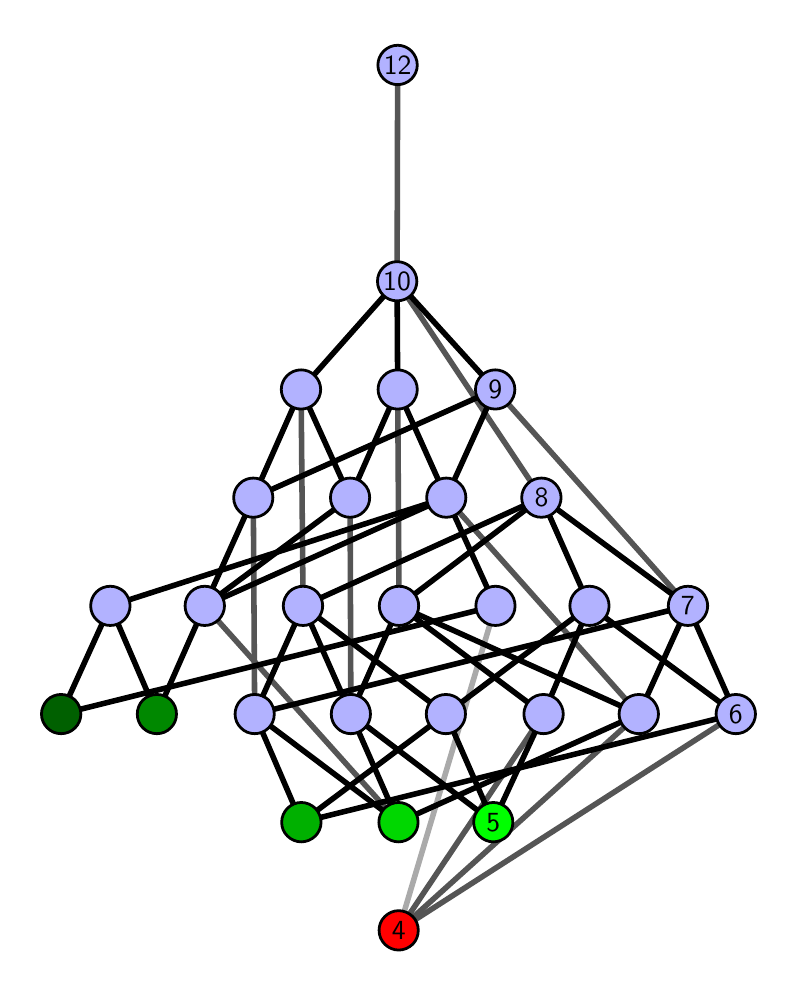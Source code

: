 \begingroup%
\makeatletter%
\begin{pgfpicture}%
\pgfpathrectangle{\pgfpointorigin}{\pgfqpoint{3.708in}{4.7in}}%
\pgfusepath{use as bounding box, clip}%
\begin{pgfscope}%
\pgfsetbuttcap%
\pgfsetmiterjoin%
\definecolor{currentfill}{rgb}{1.0,1.0,1.0}%
\pgfsetfillcolor{currentfill}%
\pgfsetlinewidth{0.0pt}%
\definecolor{currentstroke}{rgb}{1.0,1.0,1.0}%
\pgfsetstrokecolor{currentstroke}%
\pgfsetdash{}{0pt}%
\pgfpathmoveto{\pgfqpoint{0.0in}{0.0in}}%
\pgfpathlineto{\pgfqpoint{3.708in}{0.0in}}%
\pgfpathlineto{\pgfqpoint{3.708in}{4.7in}}%
\pgfpathlineto{\pgfqpoint{0.0in}{4.7in}}%
\pgfpathlineto{\pgfqpoint{0.0in}{0.0in}}%
\pgfpathclose%
\pgfusepath{fill}%
\end{pgfscope}%
\begin{pgfscope}%
\pgfsetbuttcap%
\pgfsetmiterjoin%
\definecolor{currentfill}{rgb}{1.0,1.0,1.0}%
\pgfsetfillcolor{currentfill}%
\pgfsetlinewidth{0.0pt}%
\definecolor{currentstroke}{rgb}{0.0,0.0,0.0}%
\pgfsetstrokecolor{currentstroke}%
\pgfsetstrokeopacity{0.0}%
\pgfsetdash{}{0pt}%
\pgfpathmoveto{\pgfqpoint{0.1in}{0.1in}}%
\pgfpathlineto{\pgfqpoint{3.608in}{0.1in}}%
\pgfpathlineto{\pgfqpoint{3.608in}{4.6in}}%
\pgfpathlineto{\pgfqpoint{0.1in}{4.6in}}%
\pgfpathlineto{\pgfqpoint{0.1in}{0.1in}}%
\pgfpathclose%
\pgfusepath{fill}%
\end{pgfscope}%
\begin{pgfscope}%
\pgfpathrectangle{\pgfqpoint{0.1in}{0.1in}}{\pgfqpoint{3.508in}{4.5in}}%
\pgfusepath{clip}%
\pgfsetrectcap%
\pgfsetroundjoin%
\pgfsetlinewidth{2.007pt}%
\definecolor{currentstroke}{rgb}{0.333,0.333,0.333}%
\pgfsetstrokecolor{currentstroke}%
\pgfsetdash{}{0pt}%
\pgfpathmoveto{\pgfqpoint{1.855in}{0.187in}}%
\pgfpathlineto{\pgfqpoint{2.579in}{1.268in}}%
\pgfusepath{stroke}%
\end{pgfscope}%
\begin{pgfscope}%
\pgfpathrectangle{\pgfqpoint{0.1in}{0.1in}}{\pgfqpoint{3.508in}{4.5in}}%
\pgfusepath{clip}%
\pgfsetrectcap%
\pgfsetroundjoin%
\pgfsetlinewidth{2.007pt}%
\definecolor{currentstroke}{rgb}{0.333,0.333,0.333}%
\pgfsetstrokecolor{currentstroke}%
\pgfsetdash{}{0pt}%
\pgfpathmoveto{\pgfqpoint{1.855in}{0.187in}}%
\pgfpathlineto{\pgfqpoint{3.056in}{1.268in}}%
\pgfusepath{stroke}%
\end{pgfscope}%
\begin{pgfscope}%
\pgfpathrectangle{\pgfqpoint{0.1in}{0.1in}}{\pgfqpoint{3.508in}{4.5in}}%
\pgfusepath{clip}%
\pgfsetrectcap%
\pgfsetroundjoin%
\pgfsetlinewidth{2.007pt}%
\definecolor{currentstroke}{rgb}{0.333,0.333,0.333}%
\pgfsetstrokecolor{currentstroke}%
\pgfsetdash{}{0pt}%
\pgfpathmoveto{\pgfqpoint{1.855in}{0.187in}}%
\pgfpathlineto{\pgfqpoint{3.541in}{1.268in}}%
\pgfusepath{stroke}%
\end{pgfscope}%
\begin{pgfscope}%
\pgfpathrectangle{\pgfqpoint{0.1in}{0.1in}}{\pgfqpoint{3.508in}{4.5in}}%
\pgfusepath{clip}%
\pgfsetrectcap%
\pgfsetroundjoin%
\pgfsetlinewidth{2.007pt}%
\definecolor{currentstroke}{rgb}{0.333,0.333,0.333}%
\pgfsetstrokecolor{currentstroke}%
\pgfsetdash{}{0pt}%
\pgfpathmoveto{\pgfqpoint{1.854in}{0.727in}}%
\pgfpathlineto{\pgfqpoint{0.885in}{1.809in}}%
\pgfusepath{stroke}%
\end{pgfscope}%
\begin{pgfscope}%
\pgfpathrectangle{\pgfqpoint{0.1in}{0.1in}}{\pgfqpoint{3.508in}{4.5in}}%
\pgfusepath{clip}%
\pgfsetrectcap%
\pgfsetroundjoin%
\pgfsetlinewidth{2.007pt}%
\definecolor{currentstroke}{rgb}{0.333,0.333,0.333}%
\pgfsetstrokecolor{currentstroke}%
\pgfsetdash{}{0pt}%
\pgfpathmoveto{\pgfqpoint{3.056in}{1.268in}}%
\pgfpathlineto{\pgfqpoint{2.093in}{2.35in}}%
\pgfusepath{stroke}%
\end{pgfscope}%
\begin{pgfscope}%
\pgfpathrectangle{\pgfqpoint{0.1in}{0.1in}}{\pgfqpoint{3.508in}{4.5in}}%
\pgfusepath{clip}%
\pgfsetrectcap%
\pgfsetroundjoin%
\pgfsetlinewidth{2.007pt}%
\definecolor{currentstroke}{rgb}{0.333,0.333,0.333}%
\pgfsetstrokecolor{currentstroke}%
\pgfsetdash{}{0pt}%
\pgfpathmoveto{\pgfqpoint{1.616in}{1.268in}}%
\pgfpathlineto{\pgfqpoint{1.612in}{2.35in}}%
\pgfusepath{stroke}%
\end{pgfscope}%
\begin{pgfscope}%
\pgfpathrectangle{\pgfqpoint{0.1in}{0.1in}}{\pgfqpoint{3.508in}{4.5in}}%
\pgfusepath{clip}%
\pgfsetrectcap%
\pgfsetroundjoin%
\pgfsetlinewidth{2.007pt}%
\definecolor{currentstroke}{rgb}{0.333,0.333,0.333}%
\pgfsetstrokecolor{currentstroke}%
\pgfsetdash{}{0pt}%
\pgfpathmoveto{\pgfqpoint{1.135in}{1.268in}}%
\pgfpathlineto{\pgfqpoint{1.128in}{2.35in}}%
\pgfusepath{stroke}%
\end{pgfscope}%
\begin{pgfscope}%
\pgfpathrectangle{\pgfqpoint{0.1in}{0.1in}}{\pgfqpoint{3.508in}{4.5in}}%
\pgfusepath{clip}%
\pgfsetrectcap%
\pgfsetroundjoin%
\pgfsetlinewidth{2.007pt}%
\definecolor{currentstroke}{rgb}{0.333,0.333,0.333}%
\pgfsetstrokecolor{currentstroke}%
\pgfsetdash{}{0pt}%
\pgfpathmoveto{\pgfqpoint{1.85in}{2.891in}}%
\pgfpathlineto{\pgfqpoint{1.857in}{1.809in}}%
\pgfusepath{stroke}%
\end{pgfscope}%
\begin{pgfscope}%
\pgfpathrectangle{\pgfqpoint{0.1in}{0.1in}}{\pgfqpoint{3.508in}{4.5in}}%
\pgfusepath{clip}%
\pgfsetrectcap%
\pgfsetroundjoin%
\pgfsetlinewidth{2.007pt}%
\definecolor{currentstroke}{rgb}{0.333,0.333,0.333}%
\pgfsetstrokecolor{currentstroke}%
\pgfsetdash{}{0pt}%
\pgfpathmoveto{\pgfqpoint{2.338in}{2.891in}}%
\pgfpathlineto{\pgfqpoint{3.301in}{1.809in}}%
\pgfusepath{stroke}%
\end{pgfscope}%
\begin{pgfscope}%
\pgfpathrectangle{\pgfqpoint{0.1in}{0.1in}}{\pgfqpoint{3.508in}{4.5in}}%
\pgfusepath{clip}%
\pgfsetrectcap%
\pgfsetroundjoin%
\pgfsetlinewidth{2.007pt}%
\definecolor{currentstroke}{rgb}{0.333,0.333,0.333}%
\pgfsetstrokecolor{currentstroke}%
\pgfsetdash{}{0pt}%
\pgfpathmoveto{\pgfqpoint{1.377in}{1.809in}}%
\pgfpathlineto{\pgfqpoint{1.367in}{2.891in}}%
\pgfusepath{stroke}%
\end{pgfscope}%
\begin{pgfscope}%
\pgfpathrectangle{\pgfqpoint{0.1in}{0.1in}}{\pgfqpoint{3.508in}{4.5in}}%
\pgfusepath{clip}%
\pgfsetrectcap%
\pgfsetroundjoin%
\pgfsetlinewidth{2.007pt}%
\definecolor{currentstroke}{rgb}{0.333,0.333,0.333}%
\pgfsetstrokecolor{currentstroke}%
\pgfsetdash{}{0pt}%
\pgfpathmoveto{\pgfqpoint{1.847in}{3.432in}}%
\pgfpathlineto{\pgfqpoint{1.85in}{4.513in}}%
\pgfusepath{stroke}%
\end{pgfscope}%
\begin{pgfscope}%
\pgfpathrectangle{\pgfqpoint{0.1in}{0.1in}}{\pgfqpoint{3.508in}{4.5in}}%
\pgfusepath{clip}%
\pgfsetrectcap%
\pgfsetroundjoin%
\pgfsetlinewidth{2.007pt}%
\definecolor{currentstroke}{rgb}{0.333,0.333,0.333}%
\pgfsetstrokecolor{currentstroke}%
\pgfsetdash{}{0pt}%
\pgfpathmoveto{\pgfqpoint{1.847in}{3.432in}}%
\pgfpathlineto{\pgfqpoint{2.569in}{2.35in}}%
\pgfusepath{stroke}%
\end{pgfscope}%
\begin{pgfscope}%
\pgfpathrectangle{\pgfqpoint{0.1in}{0.1in}}{\pgfqpoint{3.508in}{4.5in}}%
\pgfusepath{clip}%
\pgfsetrectcap%
\pgfsetroundjoin%
\pgfsetlinewidth{2.007pt}%
\definecolor{currentstroke}{rgb}{0.667,0.667,0.667}%
\pgfsetstrokecolor{currentstroke}%
\pgfsetdash{}{0pt}%
\pgfpathmoveto{\pgfqpoint{1.855in}{0.187in}}%
\pgfpathlineto{\pgfqpoint{2.339in}{1.809in}}%
\pgfusepath{stroke}%
\end{pgfscope}%
\begin{pgfscope}%
\pgfpathrectangle{\pgfqpoint{0.1in}{0.1in}}{\pgfqpoint{3.508in}{4.5in}}%
\pgfusepath{clip}%
\pgfsetrectcap%
\pgfsetroundjoin%
\pgfsetlinewidth{2.007pt}%
\definecolor{currentstroke}{rgb}{0.0,0.0,0.0}%
\pgfsetstrokecolor{currentstroke}%
\pgfsetdash{}{0pt}%
\pgfpathmoveto{\pgfqpoint{2.328in}{0.727in}}%
\pgfpathlineto{\pgfqpoint{2.579in}{1.268in}}%
\pgfusepath{stroke}%
\end{pgfscope}%
\begin{pgfscope}%
\pgfpathrectangle{\pgfqpoint{0.1in}{0.1in}}{\pgfqpoint{3.508in}{4.5in}}%
\pgfusepath{clip}%
\pgfsetrectcap%
\pgfsetroundjoin%
\pgfsetlinewidth{2.007pt}%
\definecolor{currentstroke}{rgb}{0.0,0.0,0.0}%
\pgfsetstrokecolor{currentstroke}%
\pgfsetdash{}{0pt}%
\pgfpathmoveto{\pgfqpoint{2.328in}{0.727in}}%
\pgfpathlineto{\pgfqpoint{1.616in}{1.268in}}%
\pgfusepath{stroke}%
\end{pgfscope}%
\begin{pgfscope}%
\pgfpathrectangle{\pgfqpoint{0.1in}{0.1in}}{\pgfqpoint{3.508in}{4.5in}}%
\pgfusepath{clip}%
\pgfsetrectcap%
\pgfsetroundjoin%
\pgfsetlinewidth{2.007pt}%
\definecolor{currentstroke}{rgb}{0.0,0.0,0.0}%
\pgfsetstrokecolor{currentstroke}%
\pgfsetdash{}{0pt}%
\pgfpathmoveto{\pgfqpoint{2.328in}{0.727in}}%
\pgfpathlineto{\pgfqpoint{2.091in}{1.268in}}%
\pgfusepath{stroke}%
\end{pgfscope}%
\begin{pgfscope}%
\pgfpathrectangle{\pgfqpoint{0.1in}{0.1in}}{\pgfqpoint{3.508in}{4.5in}}%
\pgfusepath{clip}%
\pgfsetrectcap%
\pgfsetroundjoin%
\pgfsetlinewidth{2.007pt}%
\definecolor{currentstroke}{rgb}{0.0,0.0,0.0}%
\pgfsetstrokecolor{currentstroke}%
\pgfsetdash{}{0pt}%
\pgfpathmoveto{\pgfqpoint{1.854in}{0.727in}}%
\pgfpathlineto{\pgfqpoint{1.135in}{1.268in}}%
\pgfusepath{stroke}%
\end{pgfscope}%
\begin{pgfscope}%
\pgfpathrectangle{\pgfqpoint{0.1in}{0.1in}}{\pgfqpoint{3.508in}{4.5in}}%
\pgfusepath{clip}%
\pgfsetrectcap%
\pgfsetroundjoin%
\pgfsetlinewidth{2.007pt}%
\definecolor{currentstroke}{rgb}{0.0,0.0,0.0}%
\pgfsetstrokecolor{currentstroke}%
\pgfsetdash{}{0pt}%
\pgfpathmoveto{\pgfqpoint{1.854in}{0.727in}}%
\pgfpathlineto{\pgfqpoint{3.056in}{1.268in}}%
\pgfusepath{stroke}%
\end{pgfscope}%
\begin{pgfscope}%
\pgfpathrectangle{\pgfqpoint{0.1in}{0.1in}}{\pgfqpoint{3.508in}{4.5in}}%
\pgfusepath{clip}%
\pgfsetrectcap%
\pgfsetroundjoin%
\pgfsetlinewidth{2.007pt}%
\definecolor{currentstroke}{rgb}{0.0,0.0,0.0}%
\pgfsetstrokecolor{currentstroke}%
\pgfsetdash{}{0pt}%
\pgfpathmoveto{\pgfqpoint{1.854in}{0.727in}}%
\pgfpathlineto{\pgfqpoint{1.616in}{1.268in}}%
\pgfusepath{stroke}%
\end{pgfscope}%
\begin{pgfscope}%
\pgfpathrectangle{\pgfqpoint{0.1in}{0.1in}}{\pgfqpoint{3.508in}{4.5in}}%
\pgfusepath{clip}%
\pgfsetrectcap%
\pgfsetroundjoin%
\pgfsetlinewidth{2.007pt}%
\definecolor{currentstroke}{rgb}{0.0,0.0,0.0}%
\pgfsetstrokecolor{currentstroke}%
\pgfsetdash{}{0pt}%
\pgfpathmoveto{\pgfqpoint{0.646in}{1.268in}}%
\pgfpathlineto{\pgfqpoint{0.413in}{1.809in}}%
\pgfusepath{stroke}%
\end{pgfscope}%
\begin{pgfscope}%
\pgfpathrectangle{\pgfqpoint{0.1in}{0.1in}}{\pgfqpoint{3.508in}{4.5in}}%
\pgfusepath{clip}%
\pgfsetrectcap%
\pgfsetroundjoin%
\pgfsetlinewidth{2.007pt}%
\definecolor{currentstroke}{rgb}{0.0,0.0,0.0}%
\pgfsetstrokecolor{currentstroke}%
\pgfsetdash{}{0pt}%
\pgfpathmoveto{\pgfqpoint{0.646in}{1.268in}}%
\pgfpathlineto{\pgfqpoint{0.885in}{1.809in}}%
\pgfusepath{stroke}%
\end{pgfscope}%
\begin{pgfscope}%
\pgfpathrectangle{\pgfqpoint{0.1in}{0.1in}}{\pgfqpoint{3.508in}{4.5in}}%
\pgfusepath{clip}%
\pgfsetrectcap%
\pgfsetroundjoin%
\pgfsetlinewidth{2.007pt}%
\definecolor{currentstroke}{rgb}{0.0,0.0,0.0}%
\pgfsetstrokecolor{currentstroke}%
\pgfsetdash{}{0pt}%
\pgfpathmoveto{\pgfqpoint{0.167in}{1.268in}}%
\pgfpathlineto{\pgfqpoint{0.413in}{1.809in}}%
\pgfusepath{stroke}%
\end{pgfscope}%
\begin{pgfscope}%
\pgfpathrectangle{\pgfqpoint{0.1in}{0.1in}}{\pgfqpoint{3.508in}{4.5in}}%
\pgfusepath{clip}%
\pgfsetrectcap%
\pgfsetroundjoin%
\pgfsetlinewidth{2.007pt}%
\definecolor{currentstroke}{rgb}{0.0,0.0,0.0}%
\pgfsetstrokecolor{currentstroke}%
\pgfsetdash{}{0pt}%
\pgfpathmoveto{\pgfqpoint{0.167in}{1.268in}}%
\pgfpathlineto{\pgfqpoint{2.339in}{1.809in}}%
\pgfusepath{stroke}%
\end{pgfscope}%
\begin{pgfscope}%
\pgfpathrectangle{\pgfqpoint{0.1in}{0.1in}}{\pgfqpoint{3.508in}{4.5in}}%
\pgfusepath{clip}%
\pgfsetrectcap%
\pgfsetroundjoin%
\pgfsetlinewidth{2.007pt}%
\definecolor{currentstroke}{rgb}{0.0,0.0,0.0}%
\pgfsetstrokecolor{currentstroke}%
\pgfsetdash{}{0pt}%
\pgfpathmoveto{\pgfqpoint{1.368in}{0.727in}}%
\pgfpathlineto{\pgfqpoint{1.135in}{1.268in}}%
\pgfusepath{stroke}%
\end{pgfscope}%
\begin{pgfscope}%
\pgfpathrectangle{\pgfqpoint{0.1in}{0.1in}}{\pgfqpoint{3.508in}{4.5in}}%
\pgfusepath{clip}%
\pgfsetrectcap%
\pgfsetroundjoin%
\pgfsetlinewidth{2.007pt}%
\definecolor{currentstroke}{rgb}{0.0,0.0,0.0}%
\pgfsetstrokecolor{currentstroke}%
\pgfsetdash{}{0pt}%
\pgfpathmoveto{\pgfqpoint{1.368in}{0.727in}}%
\pgfpathlineto{\pgfqpoint{3.541in}{1.268in}}%
\pgfusepath{stroke}%
\end{pgfscope}%
\begin{pgfscope}%
\pgfpathrectangle{\pgfqpoint{0.1in}{0.1in}}{\pgfqpoint{3.508in}{4.5in}}%
\pgfusepath{clip}%
\pgfsetrectcap%
\pgfsetroundjoin%
\pgfsetlinewidth{2.007pt}%
\definecolor{currentstroke}{rgb}{0.0,0.0,0.0}%
\pgfsetstrokecolor{currentstroke}%
\pgfsetdash{}{0pt}%
\pgfpathmoveto{\pgfqpoint{1.368in}{0.727in}}%
\pgfpathlineto{\pgfqpoint{2.091in}{1.268in}}%
\pgfusepath{stroke}%
\end{pgfscope}%
\begin{pgfscope}%
\pgfpathrectangle{\pgfqpoint{0.1in}{0.1in}}{\pgfqpoint{3.508in}{4.5in}}%
\pgfusepath{clip}%
\pgfsetrectcap%
\pgfsetroundjoin%
\pgfsetlinewidth{2.007pt}%
\definecolor{currentstroke}{rgb}{0.0,0.0,0.0}%
\pgfsetstrokecolor{currentstroke}%
\pgfsetdash{}{0pt}%
\pgfpathmoveto{\pgfqpoint{2.579in}{1.268in}}%
\pgfpathlineto{\pgfqpoint{1.857in}{1.809in}}%
\pgfusepath{stroke}%
\end{pgfscope}%
\begin{pgfscope}%
\pgfpathrectangle{\pgfqpoint{0.1in}{0.1in}}{\pgfqpoint{3.508in}{4.5in}}%
\pgfusepath{clip}%
\pgfsetrectcap%
\pgfsetroundjoin%
\pgfsetlinewidth{2.007pt}%
\definecolor{currentstroke}{rgb}{0.0,0.0,0.0}%
\pgfsetstrokecolor{currentstroke}%
\pgfsetdash{}{0pt}%
\pgfpathmoveto{\pgfqpoint{2.579in}{1.268in}}%
\pgfpathlineto{\pgfqpoint{2.809in}{1.809in}}%
\pgfusepath{stroke}%
\end{pgfscope}%
\begin{pgfscope}%
\pgfpathrectangle{\pgfqpoint{0.1in}{0.1in}}{\pgfqpoint{3.508in}{4.5in}}%
\pgfusepath{clip}%
\pgfsetrectcap%
\pgfsetroundjoin%
\pgfsetlinewidth{2.007pt}%
\definecolor{currentstroke}{rgb}{0.0,0.0,0.0}%
\pgfsetstrokecolor{currentstroke}%
\pgfsetdash{}{0pt}%
\pgfpathmoveto{\pgfqpoint{3.056in}{1.268in}}%
\pgfpathlineto{\pgfqpoint{1.857in}{1.809in}}%
\pgfusepath{stroke}%
\end{pgfscope}%
\begin{pgfscope}%
\pgfpathrectangle{\pgfqpoint{0.1in}{0.1in}}{\pgfqpoint{3.508in}{4.5in}}%
\pgfusepath{clip}%
\pgfsetrectcap%
\pgfsetroundjoin%
\pgfsetlinewidth{2.007pt}%
\definecolor{currentstroke}{rgb}{0.0,0.0,0.0}%
\pgfsetstrokecolor{currentstroke}%
\pgfsetdash{}{0pt}%
\pgfpathmoveto{\pgfqpoint{3.056in}{1.268in}}%
\pgfpathlineto{\pgfqpoint{3.301in}{1.809in}}%
\pgfusepath{stroke}%
\end{pgfscope}%
\begin{pgfscope}%
\pgfpathrectangle{\pgfqpoint{0.1in}{0.1in}}{\pgfqpoint{3.508in}{4.5in}}%
\pgfusepath{clip}%
\pgfsetrectcap%
\pgfsetroundjoin%
\pgfsetlinewidth{2.007pt}%
\definecolor{currentstroke}{rgb}{0.0,0.0,0.0}%
\pgfsetstrokecolor{currentstroke}%
\pgfsetdash{}{0pt}%
\pgfpathmoveto{\pgfqpoint{2.093in}{2.35in}}%
\pgfpathlineto{\pgfqpoint{2.338in}{2.891in}}%
\pgfusepath{stroke}%
\end{pgfscope}%
\begin{pgfscope}%
\pgfpathrectangle{\pgfqpoint{0.1in}{0.1in}}{\pgfqpoint{3.508in}{4.5in}}%
\pgfusepath{clip}%
\pgfsetrectcap%
\pgfsetroundjoin%
\pgfsetlinewidth{2.007pt}%
\definecolor{currentstroke}{rgb}{0.0,0.0,0.0}%
\pgfsetstrokecolor{currentstroke}%
\pgfsetdash{}{0pt}%
\pgfpathmoveto{\pgfqpoint{2.093in}{2.35in}}%
\pgfpathlineto{\pgfqpoint{1.85in}{2.891in}}%
\pgfusepath{stroke}%
\end{pgfscope}%
\begin{pgfscope}%
\pgfpathrectangle{\pgfqpoint{0.1in}{0.1in}}{\pgfqpoint{3.508in}{4.5in}}%
\pgfusepath{clip}%
\pgfsetrectcap%
\pgfsetroundjoin%
\pgfsetlinewidth{2.007pt}%
\definecolor{currentstroke}{rgb}{0.0,0.0,0.0}%
\pgfsetstrokecolor{currentstroke}%
\pgfsetdash{}{0pt}%
\pgfpathmoveto{\pgfqpoint{2.093in}{2.35in}}%
\pgfpathlineto{\pgfqpoint{2.339in}{1.809in}}%
\pgfusepath{stroke}%
\end{pgfscope}%
\begin{pgfscope}%
\pgfpathrectangle{\pgfqpoint{0.1in}{0.1in}}{\pgfqpoint{3.508in}{4.5in}}%
\pgfusepath{clip}%
\pgfsetrectcap%
\pgfsetroundjoin%
\pgfsetlinewidth{2.007pt}%
\definecolor{currentstroke}{rgb}{0.0,0.0,0.0}%
\pgfsetstrokecolor{currentstroke}%
\pgfsetdash{}{0pt}%
\pgfpathmoveto{\pgfqpoint{3.541in}{1.268in}}%
\pgfpathlineto{\pgfqpoint{2.809in}{1.809in}}%
\pgfusepath{stroke}%
\end{pgfscope}%
\begin{pgfscope}%
\pgfpathrectangle{\pgfqpoint{0.1in}{0.1in}}{\pgfqpoint{3.508in}{4.5in}}%
\pgfusepath{clip}%
\pgfsetrectcap%
\pgfsetroundjoin%
\pgfsetlinewidth{2.007pt}%
\definecolor{currentstroke}{rgb}{0.0,0.0,0.0}%
\pgfsetstrokecolor{currentstroke}%
\pgfsetdash{}{0pt}%
\pgfpathmoveto{\pgfqpoint{3.541in}{1.268in}}%
\pgfpathlineto{\pgfqpoint{3.301in}{1.809in}}%
\pgfusepath{stroke}%
\end{pgfscope}%
\begin{pgfscope}%
\pgfpathrectangle{\pgfqpoint{0.1in}{0.1in}}{\pgfqpoint{3.508in}{4.5in}}%
\pgfusepath{clip}%
\pgfsetrectcap%
\pgfsetroundjoin%
\pgfsetlinewidth{2.007pt}%
\definecolor{currentstroke}{rgb}{0.0,0.0,0.0}%
\pgfsetstrokecolor{currentstroke}%
\pgfsetdash{}{0pt}%
\pgfpathmoveto{\pgfqpoint{1.616in}{1.268in}}%
\pgfpathlineto{\pgfqpoint{1.857in}{1.809in}}%
\pgfusepath{stroke}%
\end{pgfscope}%
\begin{pgfscope}%
\pgfpathrectangle{\pgfqpoint{0.1in}{0.1in}}{\pgfqpoint{3.508in}{4.5in}}%
\pgfusepath{clip}%
\pgfsetrectcap%
\pgfsetroundjoin%
\pgfsetlinewidth{2.007pt}%
\definecolor{currentstroke}{rgb}{0.0,0.0,0.0}%
\pgfsetstrokecolor{currentstroke}%
\pgfsetdash{}{0pt}%
\pgfpathmoveto{\pgfqpoint{1.616in}{1.268in}}%
\pgfpathlineto{\pgfqpoint{1.377in}{1.809in}}%
\pgfusepath{stroke}%
\end{pgfscope}%
\begin{pgfscope}%
\pgfpathrectangle{\pgfqpoint{0.1in}{0.1in}}{\pgfqpoint{3.508in}{4.5in}}%
\pgfusepath{clip}%
\pgfsetrectcap%
\pgfsetroundjoin%
\pgfsetlinewidth{2.007pt}%
\definecolor{currentstroke}{rgb}{0.0,0.0,0.0}%
\pgfsetstrokecolor{currentstroke}%
\pgfsetdash{}{0pt}%
\pgfpathmoveto{\pgfqpoint{1.612in}{2.35in}}%
\pgfpathlineto{\pgfqpoint{1.367in}{2.891in}}%
\pgfusepath{stroke}%
\end{pgfscope}%
\begin{pgfscope}%
\pgfpathrectangle{\pgfqpoint{0.1in}{0.1in}}{\pgfqpoint{3.508in}{4.5in}}%
\pgfusepath{clip}%
\pgfsetrectcap%
\pgfsetroundjoin%
\pgfsetlinewidth{2.007pt}%
\definecolor{currentstroke}{rgb}{0.0,0.0,0.0}%
\pgfsetstrokecolor{currentstroke}%
\pgfsetdash{}{0pt}%
\pgfpathmoveto{\pgfqpoint{1.612in}{2.35in}}%
\pgfpathlineto{\pgfqpoint{1.85in}{2.891in}}%
\pgfusepath{stroke}%
\end{pgfscope}%
\begin{pgfscope}%
\pgfpathrectangle{\pgfqpoint{0.1in}{0.1in}}{\pgfqpoint{3.508in}{4.5in}}%
\pgfusepath{clip}%
\pgfsetrectcap%
\pgfsetroundjoin%
\pgfsetlinewidth{2.007pt}%
\definecolor{currentstroke}{rgb}{0.0,0.0,0.0}%
\pgfsetstrokecolor{currentstroke}%
\pgfsetdash{}{0pt}%
\pgfpathmoveto{\pgfqpoint{1.85in}{2.891in}}%
\pgfpathlineto{\pgfqpoint{1.847in}{3.432in}}%
\pgfusepath{stroke}%
\end{pgfscope}%
\begin{pgfscope}%
\pgfpathrectangle{\pgfqpoint{0.1in}{0.1in}}{\pgfqpoint{3.508in}{4.5in}}%
\pgfusepath{clip}%
\pgfsetrectcap%
\pgfsetroundjoin%
\pgfsetlinewidth{2.007pt}%
\definecolor{currentstroke}{rgb}{0.0,0.0,0.0}%
\pgfsetstrokecolor{currentstroke}%
\pgfsetdash{}{0pt}%
\pgfpathmoveto{\pgfqpoint{2.091in}{1.268in}}%
\pgfpathlineto{\pgfqpoint{2.809in}{1.809in}}%
\pgfusepath{stroke}%
\end{pgfscope}%
\begin{pgfscope}%
\pgfpathrectangle{\pgfqpoint{0.1in}{0.1in}}{\pgfqpoint{3.508in}{4.5in}}%
\pgfusepath{clip}%
\pgfsetrectcap%
\pgfsetroundjoin%
\pgfsetlinewidth{2.007pt}%
\definecolor{currentstroke}{rgb}{0.0,0.0,0.0}%
\pgfsetstrokecolor{currentstroke}%
\pgfsetdash{}{0pt}%
\pgfpathmoveto{\pgfqpoint{2.091in}{1.268in}}%
\pgfpathlineto{\pgfqpoint{1.377in}{1.809in}}%
\pgfusepath{stroke}%
\end{pgfscope}%
\begin{pgfscope}%
\pgfpathrectangle{\pgfqpoint{0.1in}{0.1in}}{\pgfqpoint{3.508in}{4.5in}}%
\pgfusepath{clip}%
\pgfsetrectcap%
\pgfsetroundjoin%
\pgfsetlinewidth{2.007pt}%
\definecolor{currentstroke}{rgb}{0.0,0.0,0.0}%
\pgfsetstrokecolor{currentstroke}%
\pgfsetdash{}{0pt}%
\pgfpathmoveto{\pgfqpoint{0.885in}{1.809in}}%
\pgfpathlineto{\pgfqpoint{1.128in}{2.35in}}%
\pgfusepath{stroke}%
\end{pgfscope}%
\begin{pgfscope}%
\pgfpathrectangle{\pgfqpoint{0.1in}{0.1in}}{\pgfqpoint{3.508in}{4.5in}}%
\pgfusepath{clip}%
\pgfsetrectcap%
\pgfsetroundjoin%
\pgfsetlinewidth{2.007pt}%
\definecolor{currentstroke}{rgb}{0.0,0.0,0.0}%
\pgfsetstrokecolor{currentstroke}%
\pgfsetdash{}{0pt}%
\pgfpathmoveto{\pgfqpoint{2.093in}{2.35in}}%
\pgfpathlineto{\pgfqpoint{0.885in}{1.809in}}%
\pgfusepath{stroke}%
\end{pgfscope}%
\begin{pgfscope}%
\pgfpathrectangle{\pgfqpoint{0.1in}{0.1in}}{\pgfqpoint{3.508in}{4.5in}}%
\pgfusepath{clip}%
\pgfsetrectcap%
\pgfsetroundjoin%
\pgfsetlinewidth{2.007pt}%
\definecolor{currentstroke}{rgb}{0.0,0.0,0.0}%
\pgfsetstrokecolor{currentstroke}%
\pgfsetdash{}{0pt}%
\pgfpathmoveto{\pgfqpoint{1.612in}{2.35in}}%
\pgfpathlineto{\pgfqpoint{0.885in}{1.809in}}%
\pgfusepath{stroke}%
\end{pgfscope}%
\begin{pgfscope}%
\pgfpathrectangle{\pgfqpoint{0.1in}{0.1in}}{\pgfqpoint{3.508in}{4.5in}}%
\pgfusepath{clip}%
\pgfsetrectcap%
\pgfsetroundjoin%
\pgfsetlinewidth{2.007pt}%
\definecolor{currentstroke}{rgb}{0.0,0.0,0.0}%
\pgfsetstrokecolor{currentstroke}%
\pgfsetdash{}{0pt}%
\pgfpathmoveto{\pgfqpoint{1.135in}{1.268in}}%
\pgfpathlineto{\pgfqpoint{3.301in}{1.809in}}%
\pgfusepath{stroke}%
\end{pgfscope}%
\begin{pgfscope}%
\pgfpathrectangle{\pgfqpoint{0.1in}{0.1in}}{\pgfqpoint{3.508in}{4.5in}}%
\pgfusepath{clip}%
\pgfsetrectcap%
\pgfsetroundjoin%
\pgfsetlinewidth{2.007pt}%
\definecolor{currentstroke}{rgb}{0.0,0.0,0.0}%
\pgfsetstrokecolor{currentstroke}%
\pgfsetdash{}{0pt}%
\pgfpathmoveto{\pgfqpoint{1.135in}{1.268in}}%
\pgfpathlineto{\pgfqpoint{1.377in}{1.809in}}%
\pgfusepath{stroke}%
\end{pgfscope}%
\begin{pgfscope}%
\pgfpathrectangle{\pgfqpoint{0.1in}{0.1in}}{\pgfqpoint{3.508in}{4.5in}}%
\pgfusepath{clip}%
\pgfsetrectcap%
\pgfsetroundjoin%
\pgfsetlinewidth{2.007pt}%
\definecolor{currentstroke}{rgb}{0.0,0.0,0.0}%
\pgfsetstrokecolor{currentstroke}%
\pgfsetdash{}{0pt}%
\pgfpathmoveto{\pgfqpoint{2.093in}{2.35in}}%
\pgfpathlineto{\pgfqpoint{0.413in}{1.809in}}%
\pgfusepath{stroke}%
\end{pgfscope}%
\begin{pgfscope}%
\pgfpathrectangle{\pgfqpoint{0.1in}{0.1in}}{\pgfqpoint{3.508in}{4.5in}}%
\pgfusepath{clip}%
\pgfsetrectcap%
\pgfsetroundjoin%
\pgfsetlinewidth{2.007pt}%
\definecolor{currentstroke}{rgb}{0.0,0.0,0.0}%
\pgfsetstrokecolor{currentstroke}%
\pgfsetdash{}{0pt}%
\pgfpathmoveto{\pgfqpoint{1.128in}{2.35in}}%
\pgfpathlineto{\pgfqpoint{2.338in}{2.891in}}%
\pgfusepath{stroke}%
\end{pgfscope}%
\begin{pgfscope}%
\pgfpathrectangle{\pgfqpoint{0.1in}{0.1in}}{\pgfqpoint{3.508in}{4.5in}}%
\pgfusepath{clip}%
\pgfsetrectcap%
\pgfsetroundjoin%
\pgfsetlinewidth{2.007pt}%
\definecolor{currentstroke}{rgb}{0.0,0.0,0.0}%
\pgfsetstrokecolor{currentstroke}%
\pgfsetdash{}{0pt}%
\pgfpathmoveto{\pgfqpoint{1.128in}{2.35in}}%
\pgfpathlineto{\pgfqpoint{1.367in}{2.891in}}%
\pgfusepath{stroke}%
\end{pgfscope}%
\begin{pgfscope}%
\pgfpathrectangle{\pgfqpoint{0.1in}{0.1in}}{\pgfqpoint{3.508in}{4.5in}}%
\pgfusepath{clip}%
\pgfsetrectcap%
\pgfsetroundjoin%
\pgfsetlinewidth{2.007pt}%
\definecolor{currentstroke}{rgb}{0.0,0.0,0.0}%
\pgfsetstrokecolor{currentstroke}%
\pgfsetdash{}{0pt}%
\pgfpathmoveto{\pgfqpoint{2.338in}{2.891in}}%
\pgfpathlineto{\pgfqpoint{1.847in}{3.432in}}%
\pgfusepath{stroke}%
\end{pgfscope}%
\begin{pgfscope}%
\pgfpathrectangle{\pgfqpoint{0.1in}{0.1in}}{\pgfqpoint{3.508in}{4.5in}}%
\pgfusepath{clip}%
\pgfsetrectcap%
\pgfsetroundjoin%
\pgfsetlinewidth{2.007pt}%
\definecolor{currentstroke}{rgb}{0.0,0.0,0.0}%
\pgfsetstrokecolor{currentstroke}%
\pgfsetdash{}{0pt}%
\pgfpathmoveto{\pgfqpoint{1.857in}{1.809in}}%
\pgfpathlineto{\pgfqpoint{2.569in}{2.35in}}%
\pgfusepath{stroke}%
\end{pgfscope}%
\begin{pgfscope}%
\pgfpathrectangle{\pgfqpoint{0.1in}{0.1in}}{\pgfqpoint{3.508in}{4.5in}}%
\pgfusepath{clip}%
\pgfsetrectcap%
\pgfsetroundjoin%
\pgfsetlinewidth{2.007pt}%
\definecolor{currentstroke}{rgb}{0.0,0.0,0.0}%
\pgfsetstrokecolor{currentstroke}%
\pgfsetdash{}{0pt}%
\pgfpathmoveto{\pgfqpoint{2.809in}{1.809in}}%
\pgfpathlineto{\pgfqpoint{2.569in}{2.35in}}%
\pgfusepath{stroke}%
\end{pgfscope}%
\begin{pgfscope}%
\pgfpathrectangle{\pgfqpoint{0.1in}{0.1in}}{\pgfqpoint{3.508in}{4.5in}}%
\pgfusepath{clip}%
\pgfsetrectcap%
\pgfsetroundjoin%
\pgfsetlinewidth{2.007pt}%
\definecolor{currentstroke}{rgb}{0.0,0.0,0.0}%
\pgfsetstrokecolor{currentstroke}%
\pgfsetdash{}{0pt}%
\pgfpathmoveto{\pgfqpoint{3.301in}{1.809in}}%
\pgfpathlineto{\pgfqpoint{2.569in}{2.35in}}%
\pgfusepath{stroke}%
\end{pgfscope}%
\begin{pgfscope}%
\pgfpathrectangle{\pgfqpoint{0.1in}{0.1in}}{\pgfqpoint{3.508in}{4.5in}}%
\pgfusepath{clip}%
\pgfsetrectcap%
\pgfsetroundjoin%
\pgfsetlinewidth{2.007pt}%
\definecolor{currentstroke}{rgb}{0.0,0.0,0.0}%
\pgfsetstrokecolor{currentstroke}%
\pgfsetdash{}{0pt}%
\pgfpathmoveto{\pgfqpoint{1.377in}{1.809in}}%
\pgfpathlineto{\pgfqpoint{2.569in}{2.35in}}%
\pgfusepath{stroke}%
\end{pgfscope}%
\begin{pgfscope}%
\pgfpathrectangle{\pgfqpoint{0.1in}{0.1in}}{\pgfqpoint{3.508in}{4.5in}}%
\pgfusepath{clip}%
\pgfsetrectcap%
\pgfsetroundjoin%
\pgfsetlinewidth{2.007pt}%
\definecolor{currentstroke}{rgb}{0.0,0.0,0.0}%
\pgfsetstrokecolor{currentstroke}%
\pgfsetdash{}{0pt}%
\pgfpathmoveto{\pgfqpoint{1.367in}{2.891in}}%
\pgfpathlineto{\pgfqpoint{1.847in}{3.432in}}%
\pgfusepath{stroke}%
\end{pgfscope}%
\begin{pgfscope}%
\pgfsetbuttcap%
\pgfsetroundjoin%
\definecolor{currentfill}{rgb}{0.7,0.7,1.0}%
\pgfsetfillcolor{currentfill}%
\pgfsetlinewidth{1.004pt}%
\definecolor{currentstroke}{rgb}{0.0,0.0,0.0}%
\pgfsetstrokecolor{currentstroke}%
\pgfsetdash{}{0pt}%
\pgfpathmoveto{\pgfqpoint{0.413in}{1.711in}}%
\pgfpathcurveto{\pgfqpoint{0.439in}{1.711in}}{\pgfqpoint{0.464in}{1.721in}}{\pgfqpoint{0.483in}{1.74in}}%
\pgfpathcurveto{\pgfqpoint{0.501in}{1.758in}}{\pgfqpoint{0.512in}{1.783in}}{\pgfqpoint{0.512in}{1.809in}}%
\pgfpathcurveto{\pgfqpoint{0.512in}{1.835in}}{\pgfqpoint{0.501in}{1.86in}}{\pgfqpoint{0.483in}{1.879in}}%
\pgfpathcurveto{\pgfqpoint{0.464in}{1.897in}}{\pgfqpoint{0.439in}{1.907in}}{\pgfqpoint{0.413in}{1.907in}}%
\pgfpathcurveto{\pgfqpoint{0.387in}{1.907in}}{\pgfqpoint{0.362in}{1.897in}}{\pgfqpoint{0.344in}{1.879in}}%
\pgfpathcurveto{\pgfqpoint{0.325in}{1.86in}}{\pgfqpoint{0.315in}{1.835in}}{\pgfqpoint{0.315in}{1.809in}}%
\pgfpathcurveto{\pgfqpoint{0.315in}{1.783in}}{\pgfqpoint{0.325in}{1.758in}}{\pgfqpoint{0.344in}{1.74in}}%
\pgfpathcurveto{\pgfqpoint{0.362in}{1.721in}}{\pgfqpoint{0.387in}{1.711in}}{\pgfqpoint{0.413in}{1.711in}}%
\pgfpathlineto{\pgfqpoint{0.413in}{1.711in}}%
\pgfpathclose%
\pgfusepath{stroke,fill}%
\end{pgfscope}%
\begin{pgfscope}%
\pgfsetbuttcap%
\pgfsetroundjoin%
\definecolor{currentfill}{rgb}{0.7,0.7,1.0}%
\pgfsetfillcolor{currentfill}%
\pgfsetlinewidth{1.004pt}%
\definecolor{currentstroke}{rgb}{0.0,0.0,0.0}%
\pgfsetstrokecolor{currentstroke}%
\pgfsetdash{}{0pt}%
\pgfpathmoveto{\pgfqpoint{0.885in}{1.711in}}%
\pgfpathcurveto{\pgfqpoint{0.911in}{1.711in}}{\pgfqpoint{0.936in}{1.721in}}{\pgfqpoint{0.955in}{1.74in}}%
\pgfpathcurveto{\pgfqpoint{0.973in}{1.758in}}{\pgfqpoint{0.984in}{1.783in}}{\pgfqpoint{0.984in}{1.809in}}%
\pgfpathcurveto{\pgfqpoint{0.984in}{1.835in}}{\pgfqpoint{0.973in}{1.86in}}{\pgfqpoint{0.955in}{1.879in}}%
\pgfpathcurveto{\pgfqpoint{0.936in}{1.897in}}{\pgfqpoint{0.911in}{1.907in}}{\pgfqpoint{0.885in}{1.907in}}%
\pgfpathcurveto{\pgfqpoint{0.859in}{1.907in}}{\pgfqpoint{0.834in}{1.897in}}{\pgfqpoint{0.816in}{1.879in}}%
\pgfpathcurveto{\pgfqpoint{0.797in}{1.86in}}{\pgfqpoint{0.787in}{1.835in}}{\pgfqpoint{0.787in}{1.809in}}%
\pgfpathcurveto{\pgfqpoint{0.787in}{1.783in}}{\pgfqpoint{0.797in}{1.758in}}{\pgfqpoint{0.816in}{1.74in}}%
\pgfpathcurveto{\pgfqpoint{0.834in}{1.721in}}{\pgfqpoint{0.859in}{1.711in}}{\pgfqpoint{0.885in}{1.711in}}%
\pgfpathlineto{\pgfqpoint{0.885in}{1.711in}}%
\pgfpathclose%
\pgfusepath{stroke,fill}%
\end{pgfscope}%
\begin{pgfscope}%
\pgfsetbuttcap%
\pgfsetroundjoin%
\definecolor{currentfill}{rgb}{0.7,0.7,1.0}%
\pgfsetfillcolor{currentfill}%
\pgfsetlinewidth{1.004pt}%
\definecolor{currentstroke}{rgb}{0.0,0.0,0.0}%
\pgfsetstrokecolor{currentstroke}%
\pgfsetdash{}{0pt}%
\pgfpathmoveto{\pgfqpoint{1.135in}{1.17in}}%
\pgfpathcurveto{\pgfqpoint{1.161in}{1.17in}}{\pgfqpoint{1.186in}{1.18in}}{\pgfqpoint{1.205in}{1.199in}}%
\pgfpathcurveto{\pgfqpoint{1.223in}{1.217in}}{\pgfqpoint{1.233in}{1.242in}}{\pgfqpoint{1.233in}{1.268in}}%
\pgfpathcurveto{\pgfqpoint{1.233in}{1.294in}}{\pgfqpoint{1.223in}{1.319in}}{\pgfqpoint{1.205in}{1.338in}}%
\pgfpathcurveto{\pgfqpoint{1.186in}{1.356in}}{\pgfqpoint{1.161in}{1.366in}}{\pgfqpoint{1.135in}{1.366in}}%
\pgfpathcurveto{\pgfqpoint{1.109in}{1.366in}}{\pgfqpoint{1.084in}{1.356in}}{\pgfqpoint{1.066in}{1.338in}}%
\pgfpathcurveto{\pgfqpoint{1.047in}{1.319in}}{\pgfqpoint{1.037in}{1.294in}}{\pgfqpoint{1.037in}{1.268in}}%
\pgfpathcurveto{\pgfqpoint{1.037in}{1.242in}}{\pgfqpoint{1.047in}{1.217in}}{\pgfqpoint{1.066in}{1.199in}}%
\pgfpathcurveto{\pgfqpoint{1.084in}{1.18in}}{\pgfqpoint{1.109in}{1.17in}}{\pgfqpoint{1.135in}{1.17in}}%
\pgfpathlineto{\pgfqpoint{1.135in}{1.17in}}%
\pgfpathclose%
\pgfusepath{stroke,fill}%
\end{pgfscope}%
\begin{pgfscope}%
\pgfsetbuttcap%
\pgfsetroundjoin%
\definecolor{currentfill}{rgb}{0.7,0.7,1.0}%
\pgfsetfillcolor{currentfill}%
\pgfsetlinewidth{1.004pt}%
\definecolor{currentstroke}{rgb}{0.0,0.0,0.0}%
\pgfsetstrokecolor{currentstroke}%
\pgfsetdash{}{0pt}%
\pgfpathmoveto{\pgfqpoint{1.128in}{2.252in}}%
\pgfpathcurveto{\pgfqpoint{1.154in}{2.252in}}{\pgfqpoint{1.179in}{2.262in}}{\pgfqpoint{1.198in}{2.281in}}%
\pgfpathcurveto{\pgfqpoint{1.216in}{2.299in}}{\pgfqpoint{1.226in}{2.324in}}{\pgfqpoint{1.226in}{2.35in}}%
\pgfpathcurveto{\pgfqpoint{1.226in}{2.376in}}{\pgfqpoint{1.216in}{2.401in}}{\pgfqpoint{1.198in}{2.419in}}%
\pgfpathcurveto{\pgfqpoint{1.179in}{2.438in}}{\pgfqpoint{1.154in}{2.448in}}{\pgfqpoint{1.128in}{2.448in}}%
\pgfpathcurveto{\pgfqpoint{1.102in}{2.448in}}{\pgfqpoint{1.077in}{2.438in}}{\pgfqpoint{1.059in}{2.419in}}%
\pgfpathcurveto{\pgfqpoint{1.04in}{2.401in}}{\pgfqpoint{1.03in}{2.376in}}{\pgfqpoint{1.03in}{2.35in}}%
\pgfpathcurveto{\pgfqpoint{1.03in}{2.324in}}{\pgfqpoint{1.04in}{2.299in}}{\pgfqpoint{1.059in}{2.281in}}%
\pgfpathcurveto{\pgfqpoint{1.077in}{2.262in}}{\pgfqpoint{1.102in}{2.252in}}{\pgfqpoint{1.128in}{2.252in}}%
\pgfpathlineto{\pgfqpoint{1.128in}{2.252in}}%
\pgfpathclose%
\pgfusepath{stroke,fill}%
\end{pgfscope}%
\begin{pgfscope}%
\pgfsetbuttcap%
\pgfsetroundjoin%
\definecolor{currentfill}{rgb}{0.7,0.7,1.0}%
\pgfsetfillcolor{currentfill}%
\pgfsetlinewidth{1.004pt}%
\definecolor{currentstroke}{rgb}{0.0,0.0,0.0}%
\pgfsetstrokecolor{currentstroke}%
\pgfsetdash{}{0pt}%
\pgfpathmoveto{\pgfqpoint{1.616in}{1.17in}}%
\pgfpathcurveto{\pgfqpoint{1.642in}{1.17in}}{\pgfqpoint{1.667in}{1.18in}}{\pgfqpoint{1.686in}{1.199in}}%
\pgfpathcurveto{\pgfqpoint{1.704in}{1.217in}}{\pgfqpoint{1.714in}{1.242in}}{\pgfqpoint{1.714in}{1.268in}}%
\pgfpathcurveto{\pgfqpoint{1.714in}{1.294in}}{\pgfqpoint{1.704in}{1.319in}}{\pgfqpoint{1.686in}{1.338in}}%
\pgfpathcurveto{\pgfqpoint{1.667in}{1.356in}}{\pgfqpoint{1.642in}{1.366in}}{\pgfqpoint{1.616in}{1.366in}}%
\pgfpathcurveto{\pgfqpoint{1.59in}{1.366in}}{\pgfqpoint{1.565in}{1.356in}}{\pgfqpoint{1.547in}{1.338in}}%
\pgfpathcurveto{\pgfqpoint{1.528in}{1.319in}}{\pgfqpoint{1.518in}{1.294in}}{\pgfqpoint{1.518in}{1.268in}}%
\pgfpathcurveto{\pgfqpoint{1.518in}{1.242in}}{\pgfqpoint{1.528in}{1.217in}}{\pgfqpoint{1.547in}{1.199in}}%
\pgfpathcurveto{\pgfqpoint{1.565in}{1.18in}}{\pgfqpoint{1.59in}{1.17in}}{\pgfqpoint{1.616in}{1.17in}}%
\pgfpathlineto{\pgfqpoint{1.616in}{1.17in}}%
\pgfpathclose%
\pgfusepath{stroke,fill}%
\end{pgfscope}%
\begin{pgfscope}%
\pgfsetbuttcap%
\pgfsetroundjoin%
\definecolor{currentfill}{rgb}{0.7,0.7,1.0}%
\pgfsetfillcolor{currentfill}%
\pgfsetlinewidth{1.004pt}%
\definecolor{currentstroke}{rgb}{0.0,0.0,0.0}%
\pgfsetstrokecolor{currentstroke}%
\pgfsetdash{}{0pt}%
\pgfpathmoveto{\pgfqpoint{1.612in}{2.252in}}%
\pgfpathcurveto{\pgfqpoint{1.638in}{2.252in}}{\pgfqpoint{1.663in}{2.262in}}{\pgfqpoint{1.681in}{2.281in}}%
\pgfpathcurveto{\pgfqpoint{1.7in}{2.299in}}{\pgfqpoint{1.71in}{2.324in}}{\pgfqpoint{1.71in}{2.35in}}%
\pgfpathcurveto{\pgfqpoint{1.71in}{2.376in}}{\pgfqpoint{1.7in}{2.401in}}{\pgfqpoint{1.681in}{2.419in}}%
\pgfpathcurveto{\pgfqpoint{1.663in}{2.438in}}{\pgfqpoint{1.638in}{2.448in}}{\pgfqpoint{1.612in}{2.448in}}%
\pgfpathcurveto{\pgfqpoint{1.586in}{2.448in}}{\pgfqpoint{1.561in}{2.438in}}{\pgfqpoint{1.542in}{2.419in}}%
\pgfpathcurveto{\pgfqpoint{1.524in}{2.401in}}{\pgfqpoint{1.514in}{2.376in}}{\pgfqpoint{1.514in}{2.35in}}%
\pgfpathcurveto{\pgfqpoint{1.514in}{2.324in}}{\pgfqpoint{1.524in}{2.299in}}{\pgfqpoint{1.542in}{2.281in}}%
\pgfpathcurveto{\pgfqpoint{1.561in}{2.262in}}{\pgfqpoint{1.586in}{2.252in}}{\pgfqpoint{1.612in}{2.252in}}%
\pgfpathlineto{\pgfqpoint{1.612in}{2.252in}}%
\pgfpathclose%
\pgfusepath{stroke,fill}%
\end{pgfscope}%
\begin{pgfscope}%
\pgfsetbuttcap%
\pgfsetroundjoin%
\definecolor{currentfill}{rgb}{0.7,0.7,1.0}%
\pgfsetfillcolor{currentfill}%
\pgfsetlinewidth{1.004pt}%
\definecolor{currentstroke}{rgb}{0.0,0.0,0.0}%
\pgfsetstrokecolor{currentstroke}%
\pgfsetdash{}{0pt}%
\pgfpathmoveto{\pgfqpoint{2.091in}{1.17in}}%
\pgfpathcurveto{\pgfqpoint{2.117in}{1.17in}}{\pgfqpoint{2.142in}{1.18in}}{\pgfqpoint{2.16in}{1.199in}}%
\pgfpathcurveto{\pgfqpoint{2.179in}{1.217in}}{\pgfqpoint{2.189in}{1.242in}}{\pgfqpoint{2.189in}{1.268in}}%
\pgfpathcurveto{\pgfqpoint{2.189in}{1.294in}}{\pgfqpoint{2.179in}{1.319in}}{\pgfqpoint{2.16in}{1.338in}}%
\pgfpathcurveto{\pgfqpoint{2.142in}{1.356in}}{\pgfqpoint{2.117in}{1.366in}}{\pgfqpoint{2.091in}{1.366in}}%
\pgfpathcurveto{\pgfqpoint{2.065in}{1.366in}}{\pgfqpoint{2.04in}{1.356in}}{\pgfqpoint{2.021in}{1.338in}}%
\pgfpathcurveto{\pgfqpoint{2.003in}{1.319in}}{\pgfqpoint{1.993in}{1.294in}}{\pgfqpoint{1.993in}{1.268in}}%
\pgfpathcurveto{\pgfqpoint{1.993in}{1.242in}}{\pgfqpoint{2.003in}{1.217in}}{\pgfqpoint{2.021in}{1.199in}}%
\pgfpathcurveto{\pgfqpoint{2.04in}{1.18in}}{\pgfqpoint{2.065in}{1.17in}}{\pgfqpoint{2.091in}{1.17in}}%
\pgfpathlineto{\pgfqpoint{2.091in}{1.17in}}%
\pgfpathclose%
\pgfusepath{stroke,fill}%
\end{pgfscope}%
\begin{pgfscope}%
\pgfsetbuttcap%
\pgfsetroundjoin%
\definecolor{currentfill}{rgb}{0.7,0.7,1.0}%
\pgfsetfillcolor{currentfill}%
\pgfsetlinewidth{1.004pt}%
\definecolor{currentstroke}{rgb}{0.0,0.0,0.0}%
\pgfsetstrokecolor{currentstroke}%
\pgfsetdash{}{0pt}%
\pgfpathmoveto{\pgfqpoint{1.377in}{1.711in}}%
\pgfpathcurveto{\pgfqpoint{1.403in}{1.711in}}{\pgfqpoint{1.428in}{1.721in}}{\pgfqpoint{1.446in}{1.74in}}%
\pgfpathcurveto{\pgfqpoint{1.464in}{1.758in}}{\pgfqpoint{1.475in}{1.783in}}{\pgfqpoint{1.475in}{1.809in}}%
\pgfpathcurveto{\pgfqpoint{1.475in}{1.835in}}{\pgfqpoint{1.464in}{1.86in}}{\pgfqpoint{1.446in}{1.879in}}%
\pgfpathcurveto{\pgfqpoint{1.428in}{1.897in}}{\pgfqpoint{1.403in}{1.907in}}{\pgfqpoint{1.377in}{1.907in}}%
\pgfpathcurveto{\pgfqpoint{1.351in}{1.907in}}{\pgfqpoint{1.326in}{1.897in}}{\pgfqpoint{1.307in}{1.879in}}%
\pgfpathcurveto{\pgfqpoint{1.289in}{1.86in}}{\pgfqpoint{1.278in}{1.835in}}{\pgfqpoint{1.278in}{1.809in}}%
\pgfpathcurveto{\pgfqpoint{1.278in}{1.783in}}{\pgfqpoint{1.289in}{1.758in}}{\pgfqpoint{1.307in}{1.74in}}%
\pgfpathcurveto{\pgfqpoint{1.326in}{1.721in}}{\pgfqpoint{1.351in}{1.711in}}{\pgfqpoint{1.377in}{1.711in}}%
\pgfpathlineto{\pgfqpoint{1.377in}{1.711in}}%
\pgfpathclose%
\pgfusepath{stroke,fill}%
\end{pgfscope}%
\begin{pgfscope}%
\pgfsetbuttcap%
\pgfsetroundjoin%
\definecolor{currentfill}{rgb}{0.7,0.7,1.0}%
\pgfsetfillcolor{currentfill}%
\pgfsetlinewidth{1.004pt}%
\definecolor{currentstroke}{rgb}{0.0,0.0,0.0}%
\pgfsetstrokecolor{currentstroke}%
\pgfsetdash{}{0pt}%
\pgfpathmoveto{\pgfqpoint{1.367in}{2.793in}}%
\pgfpathcurveto{\pgfqpoint{1.393in}{2.793in}}{\pgfqpoint{1.418in}{2.803in}}{\pgfqpoint{1.436in}{2.821in}}%
\pgfpathcurveto{\pgfqpoint{1.454in}{2.84in}}{\pgfqpoint{1.465in}{2.865in}}{\pgfqpoint{1.465in}{2.891in}}%
\pgfpathcurveto{\pgfqpoint{1.465in}{2.917in}}{\pgfqpoint{1.454in}{2.942in}}{\pgfqpoint{1.436in}{2.96in}}%
\pgfpathcurveto{\pgfqpoint{1.418in}{2.979in}}{\pgfqpoint{1.393in}{2.989in}}{\pgfqpoint{1.367in}{2.989in}}%
\pgfpathcurveto{\pgfqpoint{1.341in}{2.989in}}{\pgfqpoint{1.316in}{2.979in}}{\pgfqpoint{1.297in}{2.96in}}%
\pgfpathcurveto{\pgfqpoint{1.279in}{2.942in}}{\pgfqpoint{1.268in}{2.917in}}{\pgfqpoint{1.268in}{2.891in}}%
\pgfpathcurveto{\pgfqpoint{1.268in}{2.865in}}{\pgfqpoint{1.279in}{2.84in}}{\pgfqpoint{1.297in}{2.821in}}%
\pgfpathcurveto{\pgfqpoint{1.316in}{2.803in}}{\pgfqpoint{1.341in}{2.793in}}{\pgfqpoint{1.367in}{2.793in}}%
\pgfpathlineto{\pgfqpoint{1.367in}{2.793in}}%
\pgfpathclose%
\pgfusepath{stroke,fill}%
\end{pgfscope}%
\begin{pgfscope}%
\pgfsetbuttcap%
\pgfsetroundjoin%
\definecolor{currentfill}{rgb}{0.7,0.7,1.0}%
\pgfsetfillcolor{currentfill}%
\pgfsetlinewidth{1.004pt}%
\definecolor{currentstroke}{rgb}{0.0,0.0,0.0}%
\pgfsetstrokecolor{currentstroke}%
\pgfsetdash{}{0pt}%
\pgfpathmoveto{\pgfqpoint{2.579in}{1.17in}}%
\pgfpathcurveto{\pgfqpoint{2.605in}{1.17in}}{\pgfqpoint{2.63in}{1.18in}}{\pgfqpoint{2.649in}{1.199in}}%
\pgfpathcurveto{\pgfqpoint{2.667in}{1.217in}}{\pgfqpoint{2.678in}{1.242in}}{\pgfqpoint{2.678in}{1.268in}}%
\pgfpathcurveto{\pgfqpoint{2.678in}{1.294in}}{\pgfqpoint{2.667in}{1.319in}}{\pgfqpoint{2.649in}{1.338in}}%
\pgfpathcurveto{\pgfqpoint{2.63in}{1.356in}}{\pgfqpoint{2.605in}{1.366in}}{\pgfqpoint{2.579in}{1.366in}}%
\pgfpathcurveto{\pgfqpoint{2.553in}{1.366in}}{\pgfqpoint{2.528in}{1.356in}}{\pgfqpoint{2.51in}{1.338in}}%
\pgfpathcurveto{\pgfqpoint{2.492in}{1.319in}}{\pgfqpoint{2.481in}{1.294in}}{\pgfqpoint{2.481in}{1.268in}}%
\pgfpathcurveto{\pgfqpoint{2.481in}{1.242in}}{\pgfqpoint{2.492in}{1.217in}}{\pgfqpoint{2.51in}{1.199in}}%
\pgfpathcurveto{\pgfqpoint{2.528in}{1.18in}}{\pgfqpoint{2.553in}{1.17in}}{\pgfqpoint{2.579in}{1.17in}}%
\pgfpathlineto{\pgfqpoint{2.579in}{1.17in}}%
\pgfpathclose%
\pgfusepath{stroke,fill}%
\end{pgfscope}%
\begin{pgfscope}%
\pgfsetbuttcap%
\pgfsetroundjoin%
\definecolor{currentfill}{rgb}{0.7,0.7,1.0}%
\pgfsetfillcolor{currentfill}%
\pgfsetlinewidth{1.004pt}%
\definecolor{currentstroke}{rgb}{0.0,0.0,0.0}%
\pgfsetstrokecolor{currentstroke}%
\pgfsetdash{}{0pt}%
\pgfpathmoveto{\pgfqpoint{3.056in}{1.17in}}%
\pgfpathcurveto{\pgfqpoint{3.082in}{1.17in}}{\pgfqpoint{3.107in}{1.18in}}{\pgfqpoint{3.125in}{1.199in}}%
\pgfpathcurveto{\pgfqpoint{3.143in}{1.217in}}{\pgfqpoint{3.154in}{1.242in}}{\pgfqpoint{3.154in}{1.268in}}%
\pgfpathcurveto{\pgfqpoint{3.154in}{1.294in}}{\pgfqpoint{3.143in}{1.319in}}{\pgfqpoint{3.125in}{1.338in}}%
\pgfpathcurveto{\pgfqpoint{3.107in}{1.356in}}{\pgfqpoint{3.082in}{1.366in}}{\pgfqpoint{3.056in}{1.366in}}%
\pgfpathcurveto{\pgfqpoint{3.03in}{1.366in}}{\pgfqpoint{3.005in}{1.356in}}{\pgfqpoint{2.986in}{1.338in}}%
\pgfpathcurveto{\pgfqpoint{2.968in}{1.319in}}{\pgfqpoint{2.957in}{1.294in}}{\pgfqpoint{2.957in}{1.268in}}%
\pgfpathcurveto{\pgfqpoint{2.957in}{1.242in}}{\pgfqpoint{2.968in}{1.217in}}{\pgfqpoint{2.986in}{1.199in}}%
\pgfpathcurveto{\pgfqpoint{3.005in}{1.18in}}{\pgfqpoint{3.03in}{1.17in}}{\pgfqpoint{3.056in}{1.17in}}%
\pgfpathlineto{\pgfqpoint{3.056in}{1.17in}}%
\pgfpathclose%
\pgfusepath{stroke,fill}%
\end{pgfscope}%
\begin{pgfscope}%
\pgfsetbuttcap%
\pgfsetroundjoin%
\definecolor{currentfill}{rgb}{0.7,0.7,1.0}%
\pgfsetfillcolor{currentfill}%
\pgfsetlinewidth{1.004pt}%
\definecolor{currentstroke}{rgb}{0.0,0.0,0.0}%
\pgfsetstrokecolor{currentstroke}%
\pgfsetdash{}{0pt}%
\pgfpathmoveto{\pgfqpoint{1.857in}{1.711in}}%
\pgfpathcurveto{\pgfqpoint{1.883in}{1.711in}}{\pgfqpoint{1.908in}{1.721in}}{\pgfqpoint{1.926in}{1.74in}}%
\pgfpathcurveto{\pgfqpoint{1.945in}{1.758in}}{\pgfqpoint{1.955in}{1.783in}}{\pgfqpoint{1.955in}{1.809in}}%
\pgfpathcurveto{\pgfqpoint{1.955in}{1.835in}}{\pgfqpoint{1.945in}{1.86in}}{\pgfqpoint{1.926in}{1.879in}}%
\pgfpathcurveto{\pgfqpoint{1.908in}{1.897in}}{\pgfqpoint{1.883in}{1.907in}}{\pgfqpoint{1.857in}{1.907in}}%
\pgfpathcurveto{\pgfqpoint{1.831in}{1.907in}}{\pgfqpoint{1.806in}{1.897in}}{\pgfqpoint{1.787in}{1.879in}}%
\pgfpathcurveto{\pgfqpoint{1.769in}{1.86in}}{\pgfqpoint{1.758in}{1.835in}}{\pgfqpoint{1.758in}{1.809in}}%
\pgfpathcurveto{\pgfqpoint{1.758in}{1.783in}}{\pgfqpoint{1.769in}{1.758in}}{\pgfqpoint{1.787in}{1.74in}}%
\pgfpathcurveto{\pgfqpoint{1.806in}{1.721in}}{\pgfqpoint{1.831in}{1.711in}}{\pgfqpoint{1.857in}{1.711in}}%
\pgfpathlineto{\pgfqpoint{1.857in}{1.711in}}%
\pgfpathclose%
\pgfusepath{stroke,fill}%
\end{pgfscope}%
\begin{pgfscope}%
\pgfsetbuttcap%
\pgfsetroundjoin%
\definecolor{currentfill}{rgb}{0.7,0.7,1.0}%
\pgfsetfillcolor{currentfill}%
\pgfsetlinewidth{1.004pt}%
\definecolor{currentstroke}{rgb}{0.0,0.0,0.0}%
\pgfsetstrokecolor{currentstroke}%
\pgfsetdash{}{0pt}%
\pgfpathmoveto{\pgfqpoint{2.339in}{1.711in}}%
\pgfpathcurveto{\pgfqpoint{2.365in}{1.711in}}{\pgfqpoint{2.39in}{1.721in}}{\pgfqpoint{2.409in}{1.74in}}%
\pgfpathcurveto{\pgfqpoint{2.427in}{1.758in}}{\pgfqpoint{2.437in}{1.783in}}{\pgfqpoint{2.437in}{1.809in}}%
\pgfpathcurveto{\pgfqpoint{2.437in}{1.835in}}{\pgfqpoint{2.427in}{1.86in}}{\pgfqpoint{2.409in}{1.879in}}%
\pgfpathcurveto{\pgfqpoint{2.39in}{1.897in}}{\pgfqpoint{2.365in}{1.907in}}{\pgfqpoint{2.339in}{1.907in}}%
\pgfpathcurveto{\pgfqpoint{2.313in}{1.907in}}{\pgfqpoint{2.288in}{1.897in}}{\pgfqpoint{2.27in}{1.879in}}%
\pgfpathcurveto{\pgfqpoint{2.251in}{1.86in}}{\pgfqpoint{2.241in}{1.835in}}{\pgfqpoint{2.241in}{1.809in}}%
\pgfpathcurveto{\pgfqpoint{2.241in}{1.783in}}{\pgfqpoint{2.251in}{1.758in}}{\pgfqpoint{2.27in}{1.74in}}%
\pgfpathcurveto{\pgfqpoint{2.288in}{1.721in}}{\pgfqpoint{2.313in}{1.711in}}{\pgfqpoint{2.339in}{1.711in}}%
\pgfpathlineto{\pgfqpoint{2.339in}{1.711in}}%
\pgfpathclose%
\pgfusepath{stroke,fill}%
\end{pgfscope}%
\begin{pgfscope}%
\pgfsetbuttcap%
\pgfsetroundjoin%
\definecolor{currentfill}{rgb}{0.7,0.7,1.0}%
\pgfsetfillcolor{currentfill}%
\pgfsetlinewidth{1.004pt}%
\definecolor{currentstroke}{rgb}{0.0,0.0,0.0}%
\pgfsetstrokecolor{currentstroke}%
\pgfsetdash{}{0pt}%
\pgfpathmoveto{\pgfqpoint{2.093in}{2.252in}}%
\pgfpathcurveto{\pgfqpoint{2.119in}{2.252in}}{\pgfqpoint{2.144in}{2.262in}}{\pgfqpoint{2.162in}{2.281in}}%
\pgfpathcurveto{\pgfqpoint{2.181in}{2.299in}}{\pgfqpoint{2.191in}{2.324in}}{\pgfqpoint{2.191in}{2.35in}}%
\pgfpathcurveto{\pgfqpoint{2.191in}{2.376in}}{\pgfqpoint{2.181in}{2.401in}}{\pgfqpoint{2.162in}{2.419in}}%
\pgfpathcurveto{\pgfqpoint{2.144in}{2.438in}}{\pgfqpoint{2.119in}{2.448in}}{\pgfqpoint{2.093in}{2.448in}}%
\pgfpathcurveto{\pgfqpoint{2.067in}{2.448in}}{\pgfqpoint{2.042in}{2.438in}}{\pgfqpoint{2.023in}{2.419in}}%
\pgfpathcurveto{\pgfqpoint{2.005in}{2.401in}}{\pgfqpoint{1.995in}{2.376in}}{\pgfqpoint{1.995in}{2.35in}}%
\pgfpathcurveto{\pgfqpoint{1.995in}{2.324in}}{\pgfqpoint{2.005in}{2.299in}}{\pgfqpoint{2.023in}{2.281in}}%
\pgfpathcurveto{\pgfqpoint{2.042in}{2.262in}}{\pgfqpoint{2.067in}{2.252in}}{\pgfqpoint{2.093in}{2.252in}}%
\pgfpathlineto{\pgfqpoint{2.093in}{2.252in}}%
\pgfpathclose%
\pgfusepath{stroke,fill}%
\end{pgfscope}%
\begin{pgfscope}%
\pgfsetbuttcap%
\pgfsetroundjoin%
\definecolor{currentfill}{rgb}{0.7,0.7,1.0}%
\pgfsetfillcolor{currentfill}%
\pgfsetlinewidth{1.004pt}%
\definecolor{currentstroke}{rgb}{0.0,0.0,0.0}%
\pgfsetstrokecolor{currentstroke}%
\pgfsetdash{}{0pt}%
\pgfpathmoveto{\pgfqpoint{1.85in}{2.793in}}%
\pgfpathcurveto{\pgfqpoint{1.876in}{2.793in}}{\pgfqpoint{1.901in}{2.803in}}{\pgfqpoint{1.92in}{2.821in}}%
\pgfpathcurveto{\pgfqpoint{1.938in}{2.84in}}{\pgfqpoint{1.948in}{2.865in}}{\pgfqpoint{1.948in}{2.891in}}%
\pgfpathcurveto{\pgfqpoint{1.948in}{2.917in}}{\pgfqpoint{1.938in}{2.942in}}{\pgfqpoint{1.92in}{2.96in}}%
\pgfpathcurveto{\pgfqpoint{1.901in}{2.979in}}{\pgfqpoint{1.876in}{2.989in}}{\pgfqpoint{1.85in}{2.989in}}%
\pgfpathcurveto{\pgfqpoint{1.824in}{2.989in}}{\pgfqpoint{1.799in}{2.979in}}{\pgfqpoint{1.781in}{2.96in}}%
\pgfpathcurveto{\pgfqpoint{1.762in}{2.942in}}{\pgfqpoint{1.752in}{2.917in}}{\pgfqpoint{1.752in}{2.891in}}%
\pgfpathcurveto{\pgfqpoint{1.752in}{2.865in}}{\pgfqpoint{1.762in}{2.84in}}{\pgfqpoint{1.781in}{2.821in}}%
\pgfpathcurveto{\pgfqpoint{1.799in}{2.803in}}{\pgfqpoint{1.824in}{2.793in}}{\pgfqpoint{1.85in}{2.793in}}%
\pgfpathlineto{\pgfqpoint{1.85in}{2.793in}}%
\pgfpathclose%
\pgfusepath{stroke,fill}%
\end{pgfscope}%
\begin{pgfscope}%
\pgfsetbuttcap%
\pgfsetroundjoin%
\definecolor{currentfill}{rgb}{0.7,0.7,1.0}%
\pgfsetfillcolor{currentfill}%
\pgfsetlinewidth{1.004pt}%
\definecolor{currentstroke}{rgb}{0.0,0.0,0.0}%
\pgfsetstrokecolor{currentstroke}%
\pgfsetdash{}{0pt}%
\pgfpathmoveto{\pgfqpoint{3.541in}{1.17in}}%
\pgfpathcurveto{\pgfqpoint{3.567in}{1.17in}}{\pgfqpoint{3.592in}{1.18in}}{\pgfqpoint{3.61in}{1.199in}}%
\pgfpathcurveto{\pgfqpoint{3.628in}{1.217in}}{\pgfqpoint{3.639in}{1.242in}}{\pgfqpoint{3.639in}{1.268in}}%
\pgfpathcurveto{\pgfqpoint{3.639in}{1.294in}}{\pgfqpoint{3.628in}{1.319in}}{\pgfqpoint{3.61in}{1.338in}}%
\pgfpathcurveto{\pgfqpoint{3.592in}{1.356in}}{\pgfqpoint{3.567in}{1.366in}}{\pgfqpoint{3.541in}{1.366in}}%
\pgfpathcurveto{\pgfqpoint{3.515in}{1.366in}}{\pgfqpoint{3.49in}{1.356in}}{\pgfqpoint{3.471in}{1.338in}}%
\pgfpathcurveto{\pgfqpoint{3.453in}{1.319in}}{\pgfqpoint{3.442in}{1.294in}}{\pgfqpoint{3.442in}{1.268in}}%
\pgfpathcurveto{\pgfqpoint{3.442in}{1.242in}}{\pgfqpoint{3.453in}{1.217in}}{\pgfqpoint{3.471in}{1.199in}}%
\pgfpathcurveto{\pgfqpoint{3.49in}{1.18in}}{\pgfqpoint{3.515in}{1.17in}}{\pgfqpoint{3.541in}{1.17in}}%
\pgfpathlineto{\pgfqpoint{3.541in}{1.17in}}%
\pgfpathclose%
\pgfusepath{stroke,fill}%
\end{pgfscope}%
\begin{pgfscope}%
\pgfsetbuttcap%
\pgfsetroundjoin%
\definecolor{currentfill}{rgb}{0.7,0.7,1.0}%
\pgfsetfillcolor{currentfill}%
\pgfsetlinewidth{1.004pt}%
\definecolor{currentstroke}{rgb}{0.0,0.0,0.0}%
\pgfsetstrokecolor{currentstroke}%
\pgfsetdash{}{0pt}%
\pgfpathmoveto{\pgfqpoint{2.809in}{1.711in}}%
\pgfpathcurveto{\pgfqpoint{2.835in}{1.711in}}{\pgfqpoint{2.86in}{1.721in}}{\pgfqpoint{2.878in}{1.74in}}%
\pgfpathcurveto{\pgfqpoint{2.897in}{1.758in}}{\pgfqpoint{2.907in}{1.783in}}{\pgfqpoint{2.907in}{1.809in}}%
\pgfpathcurveto{\pgfqpoint{2.907in}{1.835in}}{\pgfqpoint{2.897in}{1.86in}}{\pgfqpoint{2.878in}{1.879in}}%
\pgfpathcurveto{\pgfqpoint{2.86in}{1.897in}}{\pgfqpoint{2.835in}{1.907in}}{\pgfqpoint{2.809in}{1.907in}}%
\pgfpathcurveto{\pgfqpoint{2.783in}{1.907in}}{\pgfqpoint{2.758in}{1.897in}}{\pgfqpoint{2.74in}{1.879in}}%
\pgfpathcurveto{\pgfqpoint{2.721in}{1.86in}}{\pgfqpoint{2.711in}{1.835in}}{\pgfqpoint{2.711in}{1.809in}}%
\pgfpathcurveto{\pgfqpoint{2.711in}{1.783in}}{\pgfqpoint{2.721in}{1.758in}}{\pgfqpoint{2.74in}{1.74in}}%
\pgfpathcurveto{\pgfqpoint{2.758in}{1.721in}}{\pgfqpoint{2.783in}{1.711in}}{\pgfqpoint{2.809in}{1.711in}}%
\pgfpathlineto{\pgfqpoint{2.809in}{1.711in}}%
\pgfpathclose%
\pgfusepath{stroke,fill}%
\end{pgfscope}%
\begin{pgfscope}%
\pgfsetbuttcap%
\pgfsetroundjoin%
\definecolor{currentfill}{rgb}{0.7,0.7,1.0}%
\pgfsetfillcolor{currentfill}%
\pgfsetlinewidth{1.004pt}%
\definecolor{currentstroke}{rgb}{0.0,0.0,0.0}%
\pgfsetstrokecolor{currentstroke}%
\pgfsetdash{}{0pt}%
\pgfpathmoveto{\pgfqpoint{3.301in}{1.711in}}%
\pgfpathcurveto{\pgfqpoint{3.327in}{1.711in}}{\pgfqpoint{3.352in}{1.721in}}{\pgfqpoint{3.371in}{1.74in}}%
\pgfpathcurveto{\pgfqpoint{3.389in}{1.758in}}{\pgfqpoint{3.4in}{1.783in}}{\pgfqpoint{3.4in}{1.809in}}%
\pgfpathcurveto{\pgfqpoint{3.4in}{1.835in}}{\pgfqpoint{3.389in}{1.86in}}{\pgfqpoint{3.371in}{1.879in}}%
\pgfpathcurveto{\pgfqpoint{3.352in}{1.897in}}{\pgfqpoint{3.327in}{1.907in}}{\pgfqpoint{3.301in}{1.907in}}%
\pgfpathcurveto{\pgfqpoint{3.275in}{1.907in}}{\pgfqpoint{3.25in}{1.897in}}{\pgfqpoint{3.232in}{1.879in}}%
\pgfpathcurveto{\pgfqpoint{3.214in}{1.86in}}{\pgfqpoint{3.203in}{1.835in}}{\pgfqpoint{3.203in}{1.809in}}%
\pgfpathcurveto{\pgfqpoint{3.203in}{1.783in}}{\pgfqpoint{3.214in}{1.758in}}{\pgfqpoint{3.232in}{1.74in}}%
\pgfpathcurveto{\pgfqpoint{3.25in}{1.721in}}{\pgfqpoint{3.275in}{1.711in}}{\pgfqpoint{3.301in}{1.711in}}%
\pgfpathlineto{\pgfqpoint{3.301in}{1.711in}}%
\pgfpathclose%
\pgfusepath{stroke,fill}%
\end{pgfscope}%
\begin{pgfscope}%
\pgfsetbuttcap%
\pgfsetroundjoin%
\definecolor{currentfill}{rgb}{0.7,0.7,1.0}%
\pgfsetfillcolor{currentfill}%
\pgfsetlinewidth{1.004pt}%
\definecolor{currentstroke}{rgb}{0.0,0.0,0.0}%
\pgfsetstrokecolor{currentstroke}%
\pgfsetdash{}{0pt}%
\pgfpathmoveto{\pgfqpoint{2.338in}{2.793in}}%
\pgfpathcurveto{\pgfqpoint{2.364in}{2.793in}}{\pgfqpoint{2.389in}{2.803in}}{\pgfqpoint{2.407in}{2.821in}}%
\pgfpathcurveto{\pgfqpoint{2.425in}{2.84in}}{\pgfqpoint{2.436in}{2.865in}}{\pgfqpoint{2.436in}{2.891in}}%
\pgfpathcurveto{\pgfqpoint{2.436in}{2.917in}}{\pgfqpoint{2.425in}{2.942in}}{\pgfqpoint{2.407in}{2.96in}}%
\pgfpathcurveto{\pgfqpoint{2.389in}{2.979in}}{\pgfqpoint{2.364in}{2.989in}}{\pgfqpoint{2.338in}{2.989in}}%
\pgfpathcurveto{\pgfqpoint{2.312in}{2.989in}}{\pgfqpoint{2.287in}{2.979in}}{\pgfqpoint{2.268in}{2.96in}}%
\pgfpathcurveto{\pgfqpoint{2.25in}{2.942in}}{\pgfqpoint{2.239in}{2.917in}}{\pgfqpoint{2.239in}{2.891in}}%
\pgfpathcurveto{\pgfqpoint{2.239in}{2.865in}}{\pgfqpoint{2.25in}{2.84in}}{\pgfqpoint{2.268in}{2.821in}}%
\pgfpathcurveto{\pgfqpoint{2.287in}{2.803in}}{\pgfqpoint{2.312in}{2.793in}}{\pgfqpoint{2.338in}{2.793in}}%
\pgfpathlineto{\pgfqpoint{2.338in}{2.793in}}%
\pgfpathclose%
\pgfusepath{stroke,fill}%
\end{pgfscope}%
\begin{pgfscope}%
\pgfsetbuttcap%
\pgfsetroundjoin%
\definecolor{currentfill}{rgb}{0.7,0.7,1.0}%
\pgfsetfillcolor{currentfill}%
\pgfsetlinewidth{1.004pt}%
\definecolor{currentstroke}{rgb}{0.0,0.0,0.0}%
\pgfsetstrokecolor{currentstroke}%
\pgfsetdash{}{0pt}%
\pgfpathmoveto{\pgfqpoint{2.569in}{2.252in}}%
\pgfpathcurveto{\pgfqpoint{2.595in}{2.252in}}{\pgfqpoint{2.62in}{2.262in}}{\pgfqpoint{2.638in}{2.281in}}%
\pgfpathcurveto{\pgfqpoint{2.656in}{2.299in}}{\pgfqpoint{2.667in}{2.324in}}{\pgfqpoint{2.667in}{2.35in}}%
\pgfpathcurveto{\pgfqpoint{2.667in}{2.376in}}{\pgfqpoint{2.656in}{2.401in}}{\pgfqpoint{2.638in}{2.419in}}%
\pgfpathcurveto{\pgfqpoint{2.62in}{2.438in}}{\pgfqpoint{2.595in}{2.448in}}{\pgfqpoint{2.569in}{2.448in}}%
\pgfpathcurveto{\pgfqpoint{2.542in}{2.448in}}{\pgfqpoint{2.517in}{2.438in}}{\pgfqpoint{2.499in}{2.419in}}%
\pgfpathcurveto{\pgfqpoint{2.481in}{2.401in}}{\pgfqpoint{2.47in}{2.376in}}{\pgfqpoint{2.47in}{2.35in}}%
\pgfpathcurveto{\pgfqpoint{2.47in}{2.324in}}{\pgfqpoint{2.481in}{2.299in}}{\pgfqpoint{2.499in}{2.281in}}%
\pgfpathcurveto{\pgfqpoint{2.517in}{2.262in}}{\pgfqpoint{2.542in}{2.252in}}{\pgfqpoint{2.569in}{2.252in}}%
\pgfpathlineto{\pgfqpoint{2.569in}{2.252in}}%
\pgfpathclose%
\pgfusepath{stroke,fill}%
\end{pgfscope}%
\begin{pgfscope}%
\pgfsetbuttcap%
\pgfsetroundjoin%
\definecolor{currentfill}{rgb}{0.7,0.7,1.0}%
\pgfsetfillcolor{currentfill}%
\pgfsetlinewidth{1.004pt}%
\definecolor{currentstroke}{rgb}{0.0,0.0,0.0}%
\pgfsetstrokecolor{currentstroke}%
\pgfsetdash{}{0pt}%
\pgfpathmoveto{\pgfqpoint{1.847in}{3.334in}}%
\pgfpathcurveto{\pgfqpoint{1.873in}{3.334in}}{\pgfqpoint{1.898in}{3.344in}}{\pgfqpoint{1.917in}{3.362in}}%
\pgfpathcurveto{\pgfqpoint{1.935in}{3.381in}}{\pgfqpoint{1.946in}{3.406in}}{\pgfqpoint{1.946in}{3.432in}}%
\pgfpathcurveto{\pgfqpoint{1.946in}{3.458in}}{\pgfqpoint{1.935in}{3.483in}}{\pgfqpoint{1.917in}{3.501in}}%
\pgfpathcurveto{\pgfqpoint{1.898in}{3.52in}}{\pgfqpoint{1.873in}{3.53in}}{\pgfqpoint{1.847in}{3.53in}}%
\pgfpathcurveto{\pgfqpoint{1.821in}{3.53in}}{\pgfqpoint{1.796in}{3.52in}}{\pgfqpoint{1.778in}{3.501in}}%
\pgfpathcurveto{\pgfqpoint{1.759in}{3.483in}}{\pgfqpoint{1.749in}{3.458in}}{\pgfqpoint{1.749in}{3.432in}}%
\pgfpathcurveto{\pgfqpoint{1.749in}{3.406in}}{\pgfqpoint{1.759in}{3.381in}}{\pgfqpoint{1.778in}{3.362in}}%
\pgfpathcurveto{\pgfqpoint{1.796in}{3.344in}}{\pgfqpoint{1.821in}{3.334in}}{\pgfqpoint{1.847in}{3.334in}}%
\pgfpathlineto{\pgfqpoint{1.847in}{3.334in}}%
\pgfpathclose%
\pgfusepath{stroke,fill}%
\end{pgfscope}%
\begin{pgfscope}%
\pgfsetbuttcap%
\pgfsetroundjoin%
\definecolor{currentfill}{rgb}{0.7,0.7,1.0}%
\pgfsetfillcolor{currentfill}%
\pgfsetlinewidth{1.004pt}%
\definecolor{currentstroke}{rgb}{0.0,0.0,0.0}%
\pgfsetstrokecolor{currentstroke}%
\pgfsetdash{}{0pt}%
\pgfpathmoveto{\pgfqpoint{1.85in}{4.415in}}%
\pgfpathcurveto{\pgfqpoint{1.876in}{4.415in}}{\pgfqpoint{1.901in}{4.426in}}{\pgfqpoint{1.919in}{4.444in}}%
\pgfpathcurveto{\pgfqpoint{1.937in}{4.462in}}{\pgfqpoint{1.948in}{4.487in}}{\pgfqpoint{1.948in}{4.513in}}%
\pgfpathcurveto{\pgfqpoint{1.948in}{4.54in}}{\pgfqpoint{1.937in}{4.564in}}{\pgfqpoint{1.919in}{4.583in}}%
\pgfpathcurveto{\pgfqpoint{1.901in}{4.601in}}{\pgfqpoint{1.876in}{4.612in}}{\pgfqpoint{1.85in}{4.612in}}%
\pgfpathcurveto{\pgfqpoint{1.823in}{4.612in}}{\pgfqpoint{1.799in}{4.601in}}{\pgfqpoint{1.78in}{4.583in}}%
\pgfpathcurveto{\pgfqpoint{1.762in}{4.564in}}{\pgfqpoint{1.751in}{4.54in}}{\pgfqpoint{1.751in}{4.513in}}%
\pgfpathcurveto{\pgfqpoint{1.751in}{4.487in}}{\pgfqpoint{1.762in}{4.462in}}{\pgfqpoint{1.78in}{4.444in}}%
\pgfpathcurveto{\pgfqpoint{1.799in}{4.426in}}{\pgfqpoint{1.823in}{4.415in}}{\pgfqpoint{1.85in}{4.415in}}%
\pgfpathlineto{\pgfqpoint{1.85in}{4.415in}}%
\pgfpathclose%
\pgfusepath{stroke,fill}%
\end{pgfscope}%
\begin{pgfscope}%
\pgfsetbuttcap%
\pgfsetroundjoin%
\definecolor{currentfill}{rgb}{0.0,0.689,0.0}%
\pgfsetfillcolor{currentfill}%
\pgfsetlinewidth{1.004pt}%
\definecolor{currentstroke}{rgb}{0.0,0.0,0.0}%
\pgfsetstrokecolor{currentstroke}%
\pgfsetdash{}{0pt}%
\pgfpathmoveto{\pgfqpoint{1.368in}{0.629in}}%
\pgfpathcurveto{\pgfqpoint{1.394in}{0.629in}}{\pgfqpoint{1.419in}{0.64in}}{\pgfqpoint{1.438in}{0.658in}}%
\pgfpathcurveto{\pgfqpoint{1.456in}{0.676in}}{\pgfqpoint{1.467in}{0.701in}}{\pgfqpoint{1.467in}{0.727in}}%
\pgfpathcurveto{\pgfqpoint{1.467in}{0.753in}}{\pgfqpoint{1.456in}{0.778in}}{\pgfqpoint{1.438in}{0.797in}}%
\pgfpathcurveto{\pgfqpoint{1.419in}{0.815in}}{\pgfqpoint{1.394in}{0.826in}}{\pgfqpoint{1.368in}{0.826in}}%
\pgfpathcurveto{\pgfqpoint{1.342in}{0.826in}}{\pgfqpoint{1.317in}{0.815in}}{\pgfqpoint{1.299in}{0.797in}}%
\pgfpathcurveto{\pgfqpoint{1.28in}{0.778in}}{\pgfqpoint{1.27in}{0.753in}}{\pgfqpoint{1.27in}{0.727in}}%
\pgfpathcurveto{\pgfqpoint{1.27in}{0.701in}}{\pgfqpoint{1.28in}{0.676in}}{\pgfqpoint{1.299in}{0.658in}}%
\pgfpathcurveto{\pgfqpoint{1.317in}{0.64in}}{\pgfqpoint{1.342in}{0.629in}}{\pgfqpoint{1.368in}{0.629in}}%
\pgfpathlineto{\pgfqpoint{1.368in}{0.629in}}%
\pgfpathclose%
\pgfusepath{stroke,fill}%
\end{pgfscope}%
\begin{pgfscope}%
\pgfsetbuttcap%
\pgfsetroundjoin%
\definecolor{currentfill}{rgb}{0.0,0.378,0.0}%
\pgfsetfillcolor{currentfill}%
\pgfsetlinewidth{1.004pt}%
\definecolor{currentstroke}{rgb}{0.0,0.0,0.0}%
\pgfsetstrokecolor{currentstroke}%
\pgfsetdash{}{0pt}%
\pgfpathmoveto{\pgfqpoint{0.167in}{1.17in}}%
\pgfpathcurveto{\pgfqpoint{0.194in}{1.17in}}{\pgfqpoint{0.218in}{1.18in}}{\pgfqpoint{0.237in}{1.199in}}%
\pgfpathcurveto{\pgfqpoint{0.255in}{1.217in}}{\pgfqpoint{0.266in}{1.242in}}{\pgfqpoint{0.266in}{1.268in}}%
\pgfpathcurveto{\pgfqpoint{0.266in}{1.294in}}{\pgfqpoint{0.255in}{1.319in}}{\pgfqpoint{0.237in}{1.338in}}%
\pgfpathcurveto{\pgfqpoint{0.218in}{1.356in}}{\pgfqpoint{0.194in}{1.366in}}{\pgfqpoint{0.167in}{1.366in}}%
\pgfpathcurveto{\pgfqpoint{0.141in}{1.366in}}{\pgfqpoint{0.116in}{1.356in}}{\pgfqpoint{0.098in}{1.338in}}%
\pgfpathcurveto{\pgfqpoint{0.08in}{1.319in}}{\pgfqpoint{0.069in}{1.294in}}{\pgfqpoint{0.069in}{1.268in}}%
\pgfpathcurveto{\pgfqpoint{0.069in}{1.242in}}{\pgfqpoint{0.08in}{1.217in}}{\pgfqpoint{0.098in}{1.199in}}%
\pgfpathcurveto{\pgfqpoint{0.116in}{1.18in}}{\pgfqpoint{0.141in}{1.17in}}{\pgfqpoint{0.167in}{1.17in}}%
\pgfpathlineto{\pgfqpoint{0.167in}{1.17in}}%
\pgfpathclose%
\pgfusepath{stroke,fill}%
\end{pgfscope}%
\begin{pgfscope}%
\pgfsetbuttcap%
\pgfsetroundjoin%
\definecolor{currentfill}{rgb}{0.0,0.533,0.0}%
\pgfsetfillcolor{currentfill}%
\pgfsetlinewidth{1.004pt}%
\definecolor{currentstroke}{rgb}{0.0,0.0,0.0}%
\pgfsetstrokecolor{currentstroke}%
\pgfsetdash{}{0pt}%
\pgfpathmoveto{\pgfqpoint{0.646in}{1.17in}}%
\pgfpathcurveto{\pgfqpoint{0.672in}{1.17in}}{\pgfqpoint{0.697in}{1.18in}}{\pgfqpoint{0.715in}{1.199in}}%
\pgfpathcurveto{\pgfqpoint{0.734in}{1.217in}}{\pgfqpoint{0.744in}{1.242in}}{\pgfqpoint{0.744in}{1.268in}}%
\pgfpathcurveto{\pgfqpoint{0.744in}{1.294in}}{\pgfqpoint{0.734in}{1.319in}}{\pgfqpoint{0.715in}{1.338in}}%
\pgfpathcurveto{\pgfqpoint{0.697in}{1.356in}}{\pgfqpoint{0.672in}{1.366in}}{\pgfqpoint{0.646in}{1.366in}}%
\pgfpathcurveto{\pgfqpoint{0.62in}{1.366in}}{\pgfqpoint{0.595in}{1.356in}}{\pgfqpoint{0.576in}{1.338in}}%
\pgfpathcurveto{\pgfqpoint{0.558in}{1.319in}}{\pgfqpoint{0.548in}{1.294in}}{\pgfqpoint{0.548in}{1.268in}}%
\pgfpathcurveto{\pgfqpoint{0.548in}{1.242in}}{\pgfqpoint{0.558in}{1.217in}}{\pgfqpoint{0.576in}{1.199in}}%
\pgfpathcurveto{\pgfqpoint{0.595in}{1.18in}}{\pgfqpoint{0.62in}{1.17in}}{\pgfqpoint{0.646in}{1.17in}}%
\pgfpathlineto{\pgfqpoint{0.646in}{1.17in}}%
\pgfpathclose%
\pgfusepath{stroke,fill}%
\end{pgfscope}%
\begin{pgfscope}%
\pgfsetbuttcap%
\pgfsetroundjoin%
\definecolor{currentfill}{rgb}{0.0,0.844,0.0}%
\pgfsetfillcolor{currentfill}%
\pgfsetlinewidth{1.004pt}%
\definecolor{currentstroke}{rgb}{0.0,0.0,0.0}%
\pgfsetstrokecolor{currentstroke}%
\pgfsetdash{}{0pt}%
\pgfpathmoveto{\pgfqpoint{1.854in}{0.629in}}%
\pgfpathcurveto{\pgfqpoint{1.88in}{0.629in}}{\pgfqpoint{1.905in}{0.64in}}{\pgfqpoint{1.923in}{0.658in}}%
\pgfpathcurveto{\pgfqpoint{1.942in}{0.676in}}{\pgfqpoint{1.952in}{0.701in}}{\pgfqpoint{1.952in}{0.727in}}%
\pgfpathcurveto{\pgfqpoint{1.952in}{0.753in}}{\pgfqpoint{1.942in}{0.778in}}{\pgfqpoint{1.923in}{0.797in}}%
\pgfpathcurveto{\pgfqpoint{1.905in}{0.815in}}{\pgfqpoint{1.88in}{0.826in}}{\pgfqpoint{1.854in}{0.826in}}%
\pgfpathcurveto{\pgfqpoint{1.828in}{0.826in}}{\pgfqpoint{1.803in}{0.815in}}{\pgfqpoint{1.784in}{0.797in}}%
\pgfpathcurveto{\pgfqpoint{1.766in}{0.778in}}{\pgfqpoint{1.756in}{0.753in}}{\pgfqpoint{1.756in}{0.727in}}%
\pgfpathcurveto{\pgfqpoint{1.756in}{0.701in}}{\pgfqpoint{1.766in}{0.676in}}{\pgfqpoint{1.784in}{0.658in}}%
\pgfpathcurveto{\pgfqpoint{1.803in}{0.64in}}{\pgfqpoint{1.828in}{0.629in}}{\pgfqpoint{1.854in}{0.629in}}%
\pgfpathlineto{\pgfqpoint{1.854in}{0.629in}}%
\pgfpathclose%
\pgfusepath{stroke,fill}%
\end{pgfscope}%
\begin{pgfscope}%
\pgfsetbuttcap%
\pgfsetroundjoin%
\definecolor{currentfill}{rgb}{0.0,1.0,0.0}%
\pgfsetfillcolor{currentfill}%
\pgfsetlinewidth{1.004pt}%
\definecolor{currentstroke}{rgb}{0.0,0.0,0.0}%
\pgfsetstrokecolor{currentstroke}%
\pgfsetdash{}{0pt}%
\pgfpathmoveto{\pgfqpoint{2.328in}{0.629in}}%
\pgfpathcurveto{\pgfqpoint{2.354in}{0.629in}}{\pgfqpoint{2.379in}{0.64in}}{\pgfqpoint{2.398in}{0.658in}}%
\pgfpathcurveto{\pgfqpoint{2.416in}{0.676in}}{\pgfqpoint{2.426in}{0.701in}}{\pgfqpoint{2.426in}{0.727in}}%
\pgfpathcurveto{\pgfqpoint{2.426in}{0.753in}}{\pgfqpoint{2.416in}{0.778in}}{\pgfqpoint{2.398in}{0.797in}}%
\pgfpathcurveto{\pgfqpoint{2.379in}{0.815in}}{\pgfqpoint{2.354in}{0.826in}}{\pgfqpoint{2.328in}{0.826in}}%
\pgfpathcurveto{\pgfqpoint{2.302in}{0.826in}}{\pgfqpoint{2.277in}{0.815in}}{\pgfqpoint{2.259in}{0.797in}}%
\pgfpathcurveto{\pgfqpoint{2.24in}{0.778in}}{\pgfqpoint{2.23in}{0.753in}}{\pgfqpoint{2.23in}{0.727in}}%
\pgfpathcurveto{\pgfqpoint{2.23in}{0.701in}}{\pgfqpoint{2.24in}{0.676in}}{\pgfqpoint{2.259in}{0.658in}}%
\pgfpathcurveto{\pgfqpoint{2.277in}{0.64in}}{\pgfqpoint{2.302in}{0.629in}}{\pgfqpoint{2.328in}{0.629in}}%
\pgfpathlineto{\pgfqpoint{2.328in}{0.629in}}%
\pgfpathclose%
\pgfusepath{stroke,fill}%
\end{pgfscope}%
\begin{pgfscope}%
\pgfsetbuttcap%
\pgfsetroundjoin%
\definecolor{currentfill}{rgb}{1.0,0.0,0.0}%
\pgfsetfillcolor{currentfill}%
\pgfsetlinewidth{1.004pt}%
\definecolor{currentstroke}{rgb}{0.0,0.0,0.0}%
\pgfsetstrokecolor{currentstroke}%
\pgfsetdash{}{0pt}%
\pgfpathmoveto{\pgfqpoint{1.855in}{0.088in}}%
\pgfpathcurveto{\pgfqpoint{1.881in}{0.088in}}{\pgfqpoint{1.906in}{0.099in}}{\pgfqpoint{1.925in}{0.117in}}%
\pgfpathcurveto{\pgfqpoint{1.943in}{0.136in}}{\pgfqpoint{1.953in}{0.16in}}{\pgfqpoint{1.953in}{0.187in}}%
\pgfpathcurveto{\pgfqpoint{1.953in}{0.213in}}{\pgfqpoint{1.943in}{0.238in}}{\pgfqpoint{1.925in}{0.256in}}%
\pgfpathcurveto{\pgfqpoint{1.906in}{0.274in}}{\pgfqpoint{1.881in}{0.285in}}{\pgfqpoint{1.855in}{0.285in}}%
\pgfpathcurveto{\pgfqpoint{1.829in}{0.285in}}{\pgfqpoint{1.804in}{0.274in}}{\pgfqpoint{1.786in}{0.256in}}%
\pgfpathcurveto{\pgfqpoint{1.767in}{0.238in}}{\pgfqpoint{1.757in}{0.213in}}{\pgfqpoint{1.757in}{0.187in}}%
\pgfpathcurveto{\pgfqpoint{1.757in}{0.16in}}{\pgfqpoint{1.767in}{0.136in}}{\pgfqpoint{1.786in}{0.117in}}%
\pgfpathcurveto{\pgfqpoint{1.804in}{0.099in}}{\pgfqpoint{1.829in}{0.088in}}{\pgfqpoint{1.855in}{0.088in}}%
\pgfpathlineto{\pgfqpoint{1.855in}{0.088in}}%
\pgfpathclose%
\pgfusepath{stroke,fill}%
\end{pgfscope}%
\begin{pgfscope}%
\definecolor{textcolor}{rgb}{0.0,0.0,0.0}%
\pgfsetstrokecolor{textcolor}%
\pgfsetfillcolor{textcolor}%
\pgftext[x=1.855in,y=0.187in,,]{\color{textcolor}\sffamily\fontsize{10.0}{12.0}\selectfont 4}%
\end{pgfscope}%
\begin{pgfscope}%
\definecolor{textcolor}{rgb}{0.0,0.0,0.0}%
\pgfsetstrokecolor{textcolor}%
\pgfsetfillcolor{textcolor}%
\pgftext[x=2.328in,y=0.727in,,]{\color{textcolor}\sffamily\fontsize{10.0}{12.0}\selectfont 5}%
\end{pgfscope}%
\begin{pgfscope}%
\definecolor{textcolor}{rgb}{0.0,0.0,0.0}%
\pgfsetstrokecolor{textcolor}%
\pgfsetfillcolor{textcolor}%
\pgftext[x=3.541in,y=1.268in,,]{\color{textcolor}\sffamily\fontsize{10.0}{12.0}\selectfont 6}%
\end{pgfscope}%
\begin{pgfscope}%
\definecolor{textcolor}{rgb}{0.0,0.0,0.0}%
\pgfsetstrokecolor{textcolor}%
\pgfsetfillcolor{textcolor}%
\pgftext[x=2.338in,y=2.891in,,]{\color{textcolor}\sffamily\fontsize{10.0}{12.0}\selectfont 9}%
\end{pgfscope}%
\begin{pgfscope}%
\definecolor{textcolor}{rgb}{0.0,0.0,0.0}%
\pgfsetstrokecolor{textcolor}%
\pgfsetfillcolor{textcolor}%
\pgftext[x=3.301in,y=1.809in,,]{\color{textcolor}\sffamily\fontsize{10.0}{12.0}\selectfont 7}%
\end{pgfscope}%
\begin{pgfscope}%
\definecolor{textcolor}{rgb}{0.0,0.0,0.0}%
\pgfsetstrokecolor{textcolor}%
\pgfsetfillcolor{textcolor}%
\pgftext[x=1.847in,y=3.432in,,]{\color{textcolor}\sffamily\fontsize{10.0}{12.0}\selectfont 10}%
\end{pgfscope}%
\begin{pgfscope}%
\definecolor{textcolor}{rgb}{0.0,0.0,0.0}%
\pgfsetstrokecolor{textcolor}%
\pgfsetfillcolor{textcolor}%
\pgftext[x=2.569in,y=2.35in,,]{\color{textcolor}\sffamily\fontsize{10.0}{12.0}\selectfont 8}%
\end{pgfscope}%
\begin{pgfscope}%
\definecolor{textcolor}{rgb}{0.0,0.0,0.0}%
\pgfsetstrokecolor{textcolor}%
\pgfsetfillcolor{textcolor}%
\pgftext[x=1.85in,y=4.513in,,]{\color{textcolor}\sffamily\fontsize{10.0}{12.0}\selectfont 12}%
\end{pgfscope}%
\end{pgfpicture}%
\makeatother%
\endgroup%
